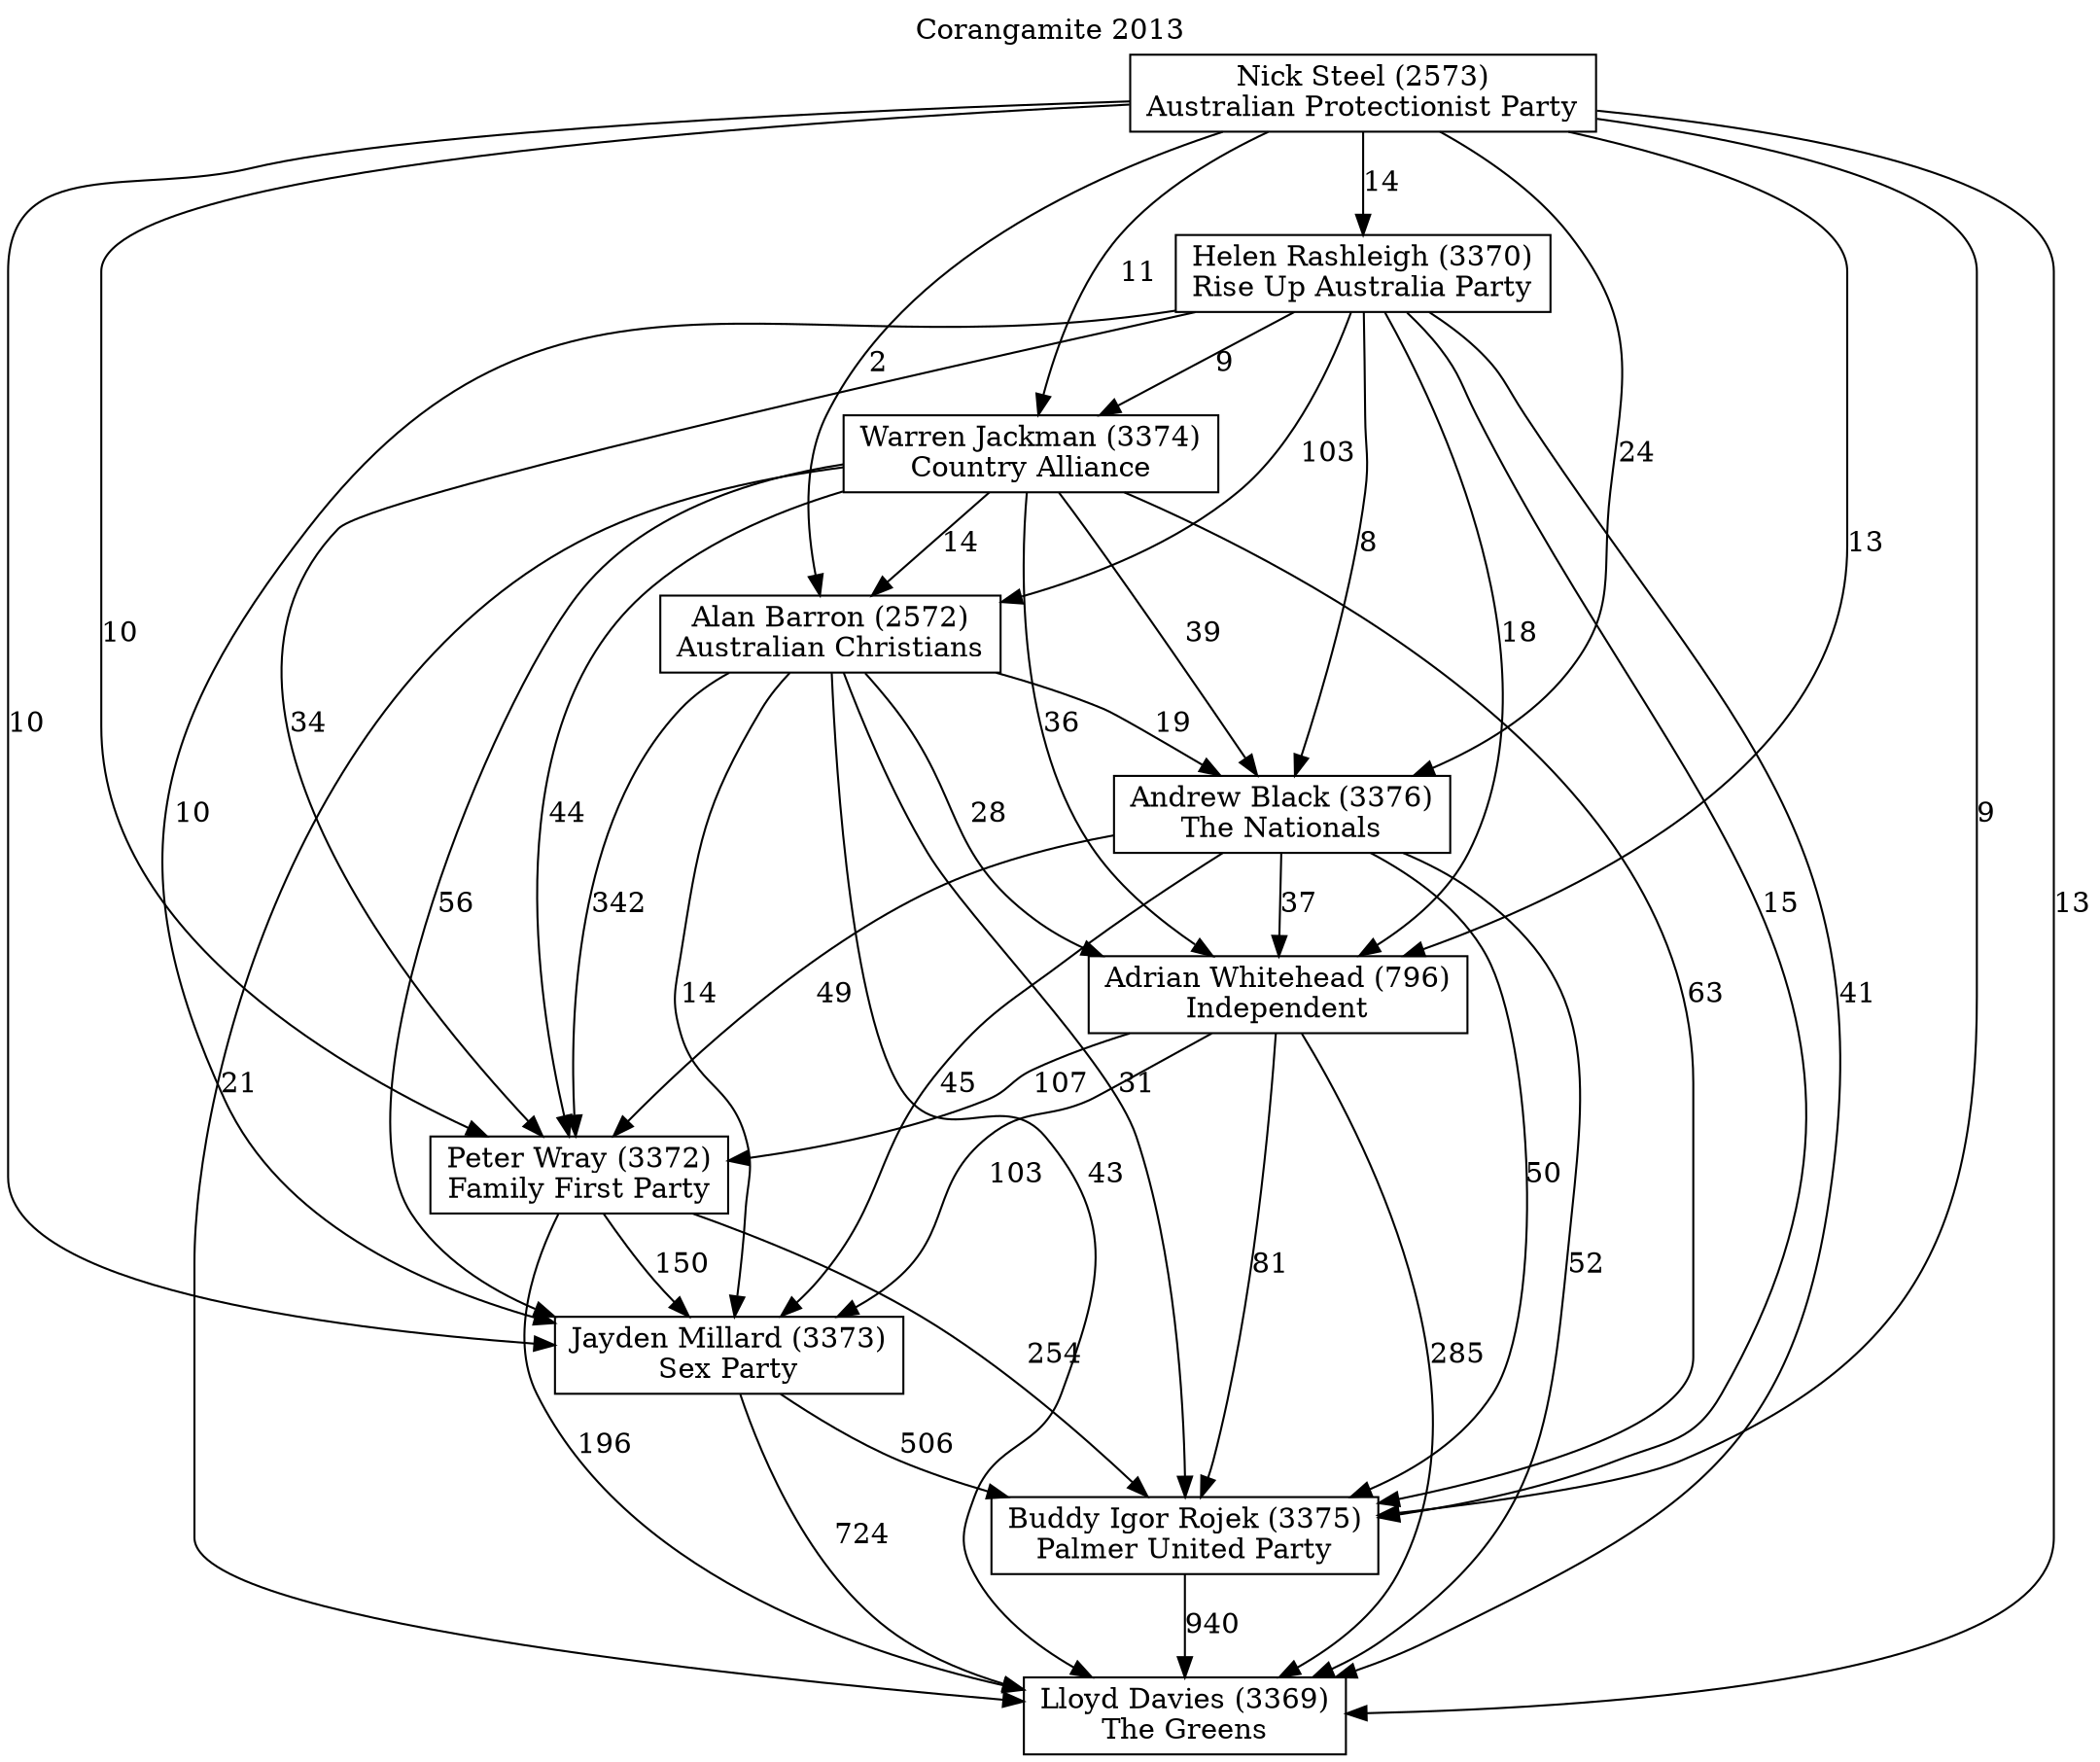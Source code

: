 // House preference flow
digraph "Lloyd Davies (3369)_Corangamite_2013" {
	graph [label="Corangamite 2013" labelloc=t]
	node [shape=box]
	"Lloyd Davies (3369)" [label="Lloyd Davies (3369)
The Greens"]
	"Buddy Igor Rojek (3375)" [label="Buddy Igor Rojek (3375)
Palmer United Party"]
	"Jayden Millard (3373)" [label="Jayden Millard (3373)
Sex Party"]
	"Peter Wray (3372)" [label="Peter Wray (3372)
Family First Party"]
	"Adrian Whitehead (796)" [label="Adrian Whitehead (796)
Independent"]
	"Andrew Black (3376)" [label="Andrew Black (3376)
The Nationals"]
	"Alan Barron (2572)" [label="Alan Barron (2572)
Australian Christians"]
	"Warren Jackman (3374)" [label="Warren Jackman (3374)
Country Alliance"]
	"Helen Rashleigh (3370)" [label="Helen Rashleigh (3370)
Rise Up Australia Party"]
	"Nick Steel (2573)" [label="Nick Steel (2573)
Australian Protectionist Party"]
	"Lloyd Davies (3369)" [label="Lloyd Davies (3369)
The Greens"]
	"Jayden Millard (3373)" [label="Jayden Millard (3373)
Sex Party"]
	"Peter Wray (3372)" [label="Peter Wray (3372)
Family First Party"]
	"Adrian Whitehead (796)" [label="Adrian Whitehead (796)
Independent"]
	"Andrew Black (3376)" [label="Andrew Black (3376)
The Nationals"]
	"Alan Barron (2572)" [label="Alan Barron (2572)
Australian Christians"]
	"Warren Jackman (3374)" [label="Warren Jackman (3374)
Country Alliance"]
	"Helen Rashleigh (3370)" [label="Helen Rashleigh (3370)
Rise Up Australia Party"]
	"Nick Steel (2573)" [label="Nick Steel (2573)
Australian Protectionist Party"]
	"Lloyd Davies (3369)" [label="Lloyd Davies (3369)
The Greens"]
	"Peter Wray (3372)" [label="Peter Wray (3372)
Family First Party"]
	"Adrian Whitehead (796)" [label="Adrian Whitehead (796)
Independent"]
	"Andrew Black (3376)" [label="Andrew Black (3376)
The Nationals"]
	"Alan Barron (2572)" [label="Alan Barron (2572)
Australian Christians"]
	"Warren Jackman (3374)" [label="Warren Jackman (3374)
Country Alliance"]
	"Helen Rashleigh (3370)" [label="Helen Rashleigh (3370)
Rise Up Australia Party"]
	"Nick Steel (2573)" [label="Nick Steel (2573)
Australian Protectionist Party"]
	"Lloyd Davies (3369)" [label="Lloyd Davies (3369)
The Greens"]
	"Adrian Whitehead (796)" [label="Adrian Whitehead (796)
Independent"]
	"Andrew Black (3376)" [label="Andrew Black (3376)
The Nationals"]
	"Alan Barron (2572)" [label="Alan Barron (2572)
Australian Christians"]
	"Warren Jackman (3374)" [label="Warren Jackman (3374)
Country Alliance"]
	"Helen Rashleigh (3370)" [label="Helen Rashleigh (3370)
Rise Up Australia Party"]
	"Nick Steel (2573)" [label="Nick Steel (2573)
Australian Protectionist Party"]
	"Lloyd Davies (3369)" [label="Lloyd Davies (3369)
The Greens"]
	"Andrew Black (3376)" [label="Andrew Black (3376)
The Nationals"]
	"Alan Barron (2572)" [label="Alan Barron (2572)
Australian Christians"]
	"Warren Jackman (3374)" [label="Warren Jackman (3374)
Country Alliance"]
	"Helen Rashleigh (3370)" [label="Helen Rashleigh (3370)
Rise Up Australia Party"]
	"Nick Steel (2573)" [label="Nick Steel (2573)
Australian Protectionist Party"]
	"Lloyd Davies (3369)" [label="Lloyd Davies (3369)
The Greens"]
	"Alan Barron (2572)" [label="Alan Barron (2572)
Australian Christians"]
	"Warren Jackman (3374)" [label="Warren Jackman (3374)
Country Alliance"]
	"Helen Rashleigh (3370)" [label="Helen Rashleigh (3370)
Rise Up Australia Party"]
	"Nick Steel (2573)" [label="Nick Steel (2573)
Australian Protectionist Party"]
	"Lloyd Davies (3369)" [label="Lloyd Davies (3369)
The Greens"]
	"Warren Jackman (3374)" [label="Warren Jackman (3374)
Country Alliance"]
	"Helen Rashleigh (3370)" [label="Helen Rashleigh (3370)
Rise Up Australia Party"]
	"Nick Steel (2573)" [label="Nick Steel (2573)
Australian Protectionist Party"]
	"Lloyd Davies (3369)" [label="Lloyd Davies (3369)
The Greens"]
	"Helen Rashleigh (3370)" [label="Helen Rashleigh (3370)
Rise Up Australia Party"]
	"Nick Steel (2573)" [label="Nick Steel (2573)
Australian Protectionist Party"]
	"Lloyd Davies (3369)" [label="Lloyd Davies (3369)
The Greens"]
	"Nick Steel (2573)" [label="Nick Steel (2573)
Australian Protectionist Party"]
	"Nick Steel (2573)" [label="Nick Steel (2573)
Australian Protectionist Party"]
	"Helen Rashleigh (3370)" [label="Helen Rashleigh (3370)
Rise Up Australia Party"]
	"Nick Steel (2573)" [label="Nick Steel (2573)
Australian Protectionist Party"]
	"Nick Steel (2573)" [label="Nick Steel (2573)
Australian Protectionist Party"]
	"Warren Jackman (3374)" [label="Warren Jackman (3374)
Country Alliance"]
	"Helen Rashleigh (3370)" [label="Helen Rashleigh (3370)
Rise Up Australia Party"]
	"Nick Steel (2573)" [label="Nick Steel (2573)
Australian Protectionist Party"]
	"Warren Jackman (3374)" [label="Warren Jackman (3374)
Country Alliance"]
	"Nick Steel (2573)" [label="Nick Steel (2573)
Australian Protectionist Party"]
	"Nick Steel (2573)" [label="Nick Steel (2573)
Australian Protectionist Party"]
	"Helen Rashleigh (3370)" [label="Helen Rashleigh (3370)
Rise Up Australia Party"]
	"Nick Steel (2573)" [label="Nick Steel (2573)
Australian Protectionist Party"]
	"Nick Steel (2573)" [label="Nick Steel (2573)
Australian Protectionist Party"]
	"Alan Barron (2572)" [label="Alan Barron (2572)
Australian Christians"]
	"Warren Jackman (3374)" [label="Warren Jackman (3374)
Country Alliance"]
	"Helen Rashleigh (3370)" [label="Helen Rashleigh (3370)
Rise Up Australia Party"]
	"Nick Steel (2573)" [label="Nick Steel (2573)
Australian Protectionist Party"]
	"Alan Barron (2572)" [label="Alan Barron (2572)
Australian Christians"]
	"Helen Rashleigh (3370)" [label="Helen Rashleigh (3370)
Rise Up Australia Party"]
	"Nick Steel (2573)" [label="Nick Steel (2573)
Australian Protectionist Party"]
	"Alan Barron (2572)" [label="Alan Barron (2572)
Australian Christians"]
	"Nick Steel (2573)" [label="Nick Steel (2573)
Australian Protectionist Party"]
	"Nick Steel (2573)" [label="Nick Steel (2573)
Australian Protectionist Party"]
	"Helen Rashleigh (3370)" [label="Helen Rashleigh (3370)
Rise Up Australia Party"]
	"Nick Steel (2573)" [label="Nick Steel (2573)
Australian Protectionist Party"]
	"Nick Steel (2573)" [label="Nick Steel (2573)
Australian Protectionist Party"]
	"Warren Jackman (3374)" [label="Warren Jackman (3374)
Country Alliance"]
	"Helen Rashleigh (3370)" [label="Helen Rashleigh (3370)
Rise Up Australia Party"]
	"Nick Steel (2573)" [label="Nick Steel (2573)
Australian Protectionist Party"]
	"Warren Jackman (3374)" [label="Warren Jackman (3374)
Country Alliance"]
	"Nick Steel (2573)" [label="Nick Steel (2573)
Australian Protectionist Party"]
	"Nick Steel (2573)" [label="Nick Steel (2573)
Australian Protectionist Party"]
	"Helen Rashleigh (3370)" [label="Helen Rashleigh (3370)
Rise Up Australia Party"]
	"Nick Steel (2573)" [label="Nick Steel (2573)
Australian Protectionist Party"]
	"Nick Steel (2573)" [label="Nick Steel (2573)
Australian Protectionist Party"]
	"Andrew Black (3376)" [label="Andrew Black (3376)
The Nationals"]
	"Alan Barron (2572)" [label="Alan Barron (2572)
Australian Christians"]
	"Warren Jackman (3374)" [label="Warren Jackman (3374)
Country Alliance"]
	"Helen Rashleigh (3370)" [label="Helen Rashleigh (3370)
Rise Up Australia Party"]
	"Nick Steel (2573)" [label="Nick Steel (2573)
Australian Protectionist Party"]
	"Andrew Black (3376)" [label="Andrew Black (3376)
The Nationals"]
	"Warren Jackman (3374)" [label="Warren Jackman (3374)
Country Alliance"]
	"Helen Rashleigh (3370)" [label="Helen Rashleigh (3370)
Rise Up Australia Party"]
	"Nick Steel (2573)" [label="Nick Steel (2573)
Australian Protectionist Party"]
	"Andrew Black (3376)" [label="Andrew Black (3376)
The Nationals"]
	"Helen Rashleigh (3370)" [label="Helen Rashleigh (3370)
Rise Up Australia Party"]
	"Nick Steel (2573)" [label="Nick Steel (2573)
Australian Protectionist Party"]
	"Andrew Black (3376)" [label="Andrew Black (3376)
The Nationals"]
	"Nick Steel (2573)" [label="Nick Steel (2573)
Australian Protectionist Party"]
	"Nick Steel (2573)" [label="Nick Steel (2573)
Australian Protectionist Party"]
	"Helen Rashleigh (3370)" [label="Helen Rashleigh (3370)
Rise Up Australia Party"]
	"Nick Steel (2573)" [label="Nick Steel (2573)
Australian Protectionist Party"]
	"Nick Steel (2573)" [label="Nick Steel (2573)
Australian Protectionist Party"]
	"Warren Jackman (3374)" [label="Warren Jackman (3374)
Country Alliance"]
	"Helen Rashleigh (3370)" [label="Helen Rashleigh (3370)
Rise Up Australia Party"]
	"Nick Steel (2573)" [label="Nick Steel (2573)
Australian Protectionist Party"]
	"Warren Jackman (3374)" [label="Warren Jackman (3374)
Country Alliance"]
	"Nick Steel (2573)" [label="Nick Steel (2573)
Australian Protectionist Party"]
	"Nick Steel (2573)" [label="Nick Steel (2573)
Australian Protectionist Party"]
	"Helen Rashleigh (3370)" [label="Helen Rashleigh (3370)
Rise Up Australia Party"]
	"Nick Steel (2573)" [label="Nick Steel (2573)
Australian Protectionist Party"]
	"Nick Steel (2573)" [label="Nick Steel (2573)
Australian Protectionist Party"]
	"Alan Barron (2572)" [label="Alan Barron (2572)
Australian Christians"]
	"Warren Jackman (3374)" [label="Warren Jackman (3374)
Country Alliance"]
	"Helen Rashleigh (3370)" [label="Helen Rashleigh (3370)
Rise Up Australia Party"]
	"Nick Steel (2573)" [label="Nick Steel (2573)
Australian Protectionist Party"]
	"Alan Barron (2572)" [label="Alan Barron (2572)
Australian Christians"]
	"Helen Rashleigh (3370)" [label="Helen Rashleigh (3370)
Rise Up Australia Party"]
	"Nick Steel (2573)" [label="Nick Steel (2573)
Australian Protectionist Party"]
	"Alan Barron (2572)" [label="Alan Barron (2572)
Australian Christians"]
	"Nick Steel (2573)" [label="Nick Steel (2573)
Australian Protectionist Party"]
	"Nick Steel (2573)" [label="Nick Steel (2573)
Australian Protectionist Party"]
	"Helen Rashleigh (3370)" [label="Helen Rashleigh (3370)
Rise Up Australia Party"]
	"Nick Steel (2573)" [label="Nick Steel (2573)
Australian Protectionist Party"]
	"Nick Steel (2573)" [label="Nick Steel (2573)
Australian Protectionist Party"]
	"Warren Jackman (3374)" [label="Warren Jackman (3374)
Country Alliance"]
	"Helen Rashleigh (3370)" [label="Helen Rashleigh (3370)
Rise Up Australia Party"]
	"Nick Steel (2573)" [label="Nick Steel (2573)
Australian Protectionist Party"]
	"Warren Jackman (3374)" [label="Warren Jackman (3374)
Country Alliance"]
	"Nick Steel (2573)" [label="Nick Steel (2573)
Australian Protectionist Party"]
	"Nick Steel (2573)" [label="Nick Steel (2573)
Australian Protectionist Party"]
	"Helen Rashleigh (3370)" [label="Helen Rashleigh (3370)
Rise Up Australia Party"]
	"Nick Steel (2573)" [label="Nick Steel (2573)
Australian Protectionist Party"]
	"Nick Steel (2573)" [label="Nick Steel (2573)
Australian Protectionist Party"]
	"Adrian Whitehead (796)" [label="Adrian Whitehead (796)
Independent"]
	"Andrew Black (3376)" [label="Andrew Black (3376)
The Nationals"]
	"Alan Barron (2572)" [label="Alan Barron (2572)
Australian Christians"]
	"Warren Jackman (3374)" [label="Warren Jackman (3374)
Country Alliance"]
	"Helen Rashleigh (3370)" [label="Helen Rashleigh (3370)
Rise Up Australia Party"]
	"Nick Steel (2573)" [label="Nick Steel (2573)
Australian Protectionist Party"]
	"Adrian Whitehead (796)" [label="Adrian Whitehead (796)
Independent"]
	"Alan Barron (2572)" [label="Alan Barron (2572)
Australian Christians"]
	"Warren Jackman (3374)" [label="Warren Jackman (3374)
Country Alliance"]
	"Helen Rashleigh (3370)" [label="Helen Rashleigh (3370)
Rise Up Australia Party"]
	"Nick Steel (2573)" [label="Nick Steel (2573)
Australian Protectionist Party"]
	"Adrian Whitehead (796)" [label="Adrian Whitehead (796)
Independent"]
	"Warren Jackman (3374)" [label="Warren Jackman (3374)
Country Alliance"]
	"Helen Rashleigh (3370)" [label="Helen Rashleigh (3370)
Rise Up Australia Party"]
	"Nick Steel (2573)" [label="Nick Steel (2573)
Australian Protectionist Party"]
	"Adrian Whitehead (796)" [label="Adrian Whitehead (796)
Independent"]
	"Helen Rashleigh (3370)" [label="Helen Rashleigh (3370)
Rise Up Australia Party"]
	"Nick Steel (2573)" [label="Nick Steel (2573)
Australian Protectionist Party"]
	"Adrian Whitehead (796)" [label="Adrian Whitehead (796)
Independent"]
	"Nick Steel (2573)" [label="Nick Steel (2573)
Australian Protectionist Party"]
	"Nick Steel (2573)" [label="Nick Steel (2573)
Australian Protectionist Party"]
	"Helen Rashleigh (3370)" [label="Helen Rashleigh (3370)
Rise Up Australia Party"]
	"Nick Steel (2573)" [label="Nick Steel (2573)
Australian Protectionist Party"]
	"Nick Steel (2573)" [label="Nick Steel (2573)
Australian Protectionist Party"]
	"Warren Jackman (3374)" [label="Warren Jackman (3374)
Country Alliance"]
	"Helen Rashleigh (3370)" [label="Helen Rashleigh (3370)
Rise Up Australia Party"]
	"Nick Steel (2573)" [label="Nick Steel (2573)
Australian Protectionist Party"]
	"Warren Jackman (3374)" [label="Warren Jackman (3374)
Country Alliance"]
	"Nick Steel (2573)" [label="Nick Steel (2573)
Australian Protectionist Party"]
	"Nick Steel (2573)" [label="Nick Steel (2573)
Australian Protectionist Party"]
	"Helen Rashleigh (3370)" [label="Helen Rashleigh (3370)
Rise Up Australia Party"]
	"Nick Steel (2573)" [label="Nick Steel (2573)
Australian Protectionist Party"]
	"Nick Steel (2573)" [label="Nick Steel (2573)
Australian Protectionist Party"]
	"Alan Barron (2572)" [label="Alan Barron (2572)
Australian Christians"]
	"Warren Jackman (3374)" [label="Warren Jackman (3374)
Country Alliance"]
	"Helen Rashleigh (3370)" [label="Helen Rashleigh (3370)
Rise Up Australia Party"]
	"Nick Steel (2573)" [label="Nick Steel (2573)
Australian Protectionist Party"]
	"Alan Barron (2572)" [label="Alan Barron (2572)
Australian Christians"]
	"Helen Rashleigh (3370)" [label="Helen Rashleigh (3370)
Rise Up Australia Party"]
	"Nick Steel (2573)" [label="Nick Steel (2573)
Australian Protectionist Party"]
	"Alan Barron (2572)" [label="Alan Barron (2572)
Australian Christians"]
	"Nick Steel (2573)" [label="Nick Steel (2573)
Australian Protectionist Party"]
	"Nick Steel (2573)" [label="Nick Steel (2573)
Australian Protectionist Party"]
	"Helen Rashleigh (3370)" [label="Helen Rashleigh (3370)
Rise Up Australia Party"]
	"Nick Steel (2573)" [label="Nick Steel (2573)
Australian Protectionist Party"]
	"Nick Steel (2573)" [label="Nick Steel (2573)
Australian Protectionist Party"]
	"Warren Jackman (3374)" [label="Warren Jackman (3374)
Country Alliance"]
	"Helen Rashleigh (3370)" [label="Helen Rashleigh (3370)
Rise Up Australia Party"]
	"Nick Steel (2573)" [label="Nick Steel (2573)
Australian Protectionist Party"]
	"Warren Jackman (3374)" [label="Warren Jackman (3374)
Country Alliance"]
	"Nick Steel (2573)" [label="Nick Steel (2573)
Australian Protectionist Party"]
	"Nick Steel (2573)" [label="Nick Steel (2573)
Australian Protectionist Party"]
	"Helen Rashleigh (3370)" [label="Helen Rashleigh (3370)
Rise Up Australia Party"]
	"Nick Steel (2573)" [label="Nick Steel (2573)
Australian Protectionist Party"]
	"Nick Steel (2573)" [label="Nick Steel (2573)
Australian Protectionist Party"]
	"Andrew Black (3376)" [label="Andrew Black (3376)
The Nationals"]
	"Alan Barron (2572)" [label="Alan Barron (2572)
Australian Christians"]
	"Warren Jackman (3374)" [label="Warren Jackman (3374)
Country Alliance"]
	"Helen Rashleigh (3370)" [label="Helen Rashleigh (3370)
Rise Up Australia Party"]
	"Nick Steel (2573)" [label="Nick Steel (2573)
Australian Protectionist Party"]
	"Andrew Black (3376)" [label="Andrew Black (3376)
The Nationals"]
	"Warren Jackman (3374)" [label="Warren Jackman (3374)
Country Alliance"]
	"Helen Rashleigh (3370)" [label="Helen Rashleigh (3370)
Rise Up Australia Party"]
	"Nick Steel (2573)" [label="Nick Steel (2573)
Australian Protectionist Party"]
	"Andrew Black (3376)" [label="Andrew Black (3376)
The Nationals"]
	"Helen Rashleigh (3370)" [label="Helen Rashleigh (3370)
Rise Up Australia Party"]
	"Nick Steel (2573)" [label="Nick Steel (2573)
Australian Protectionist Party"]
	"Andrew Black (3376)" [label="Andrew Black (3376)
The Nationals"]
	"Nick Steel (2573)" [label="Nick Steel (2573)
Australian Protectionist Party"]
	"Nick Steel (2573)" [label="Nick Steel (2573)
Australian Protectionist Party"]
	"Helen Rashleigh (3370)" [label="Helen Rashleigh (3370)
Rise Up Australia Party"]
	"Nick Steel (2573)" [label="Nick Steel (2573)
Australian Protectionist Party"]
	"Nick Steel (2573)" [label="Nick Steel (2573)
Australian Protectionist Party"]
	"Warren Jackman (3374)" [label="Warren Jackman (3374)
Country Alliance"]
	"Helen Rashleigh (3370)" [label="Helen Rashleigh (3370)
Rise Up Australia Party"]
	"Nick Steel (2573)" [label="Nick Steel (2573)
Australian Protectionist Party"]
	"Warren Jackman (3374)" [label="Warren Jackman (3374)
Country Alliance"]
	"Nick Steel (2573)" [label="Nick Steel (2573)
Australian Protectionist Party"]
	"Nick Steel (2573)" [label="Nick Steel (2573)
Australian Protectionist Party"]
	"Helen Rashleigh (3370)" [label="Helen Rashleigh (3370)
Rise Up Australia Party"]
	"Nick Steel (2573)" [label="Nick Steel (2573)
Australian Protectionist Party"]
	"Nick Steel (2573)" [label="Nick Steel (2573)
Australian Protectionist Party"]
	"Alan Barron (2572)" [label="Alan Barron (2572)
Australian Christians"]
	"Warren Jackman (3374)" [label="Warren Jackman (3374)
Country Alliance"]
	"Helen Rashleigh (3370)" [label="Helen Rashleigh (3370)
Rise Up Australia Party"]
	"Nick Steel (2573)" [label="Nick Steel (2573)
Australian Protectionist Party"]
	"Alan Barron (2572)" [label="Alan Barron (2572)
Australian Christians"]
	"Helen Rashleigh (3370)" [label="Helen Rashleigh (3370)
Rise Up Australia Party"]
	"Nick Steel (2573)" [label="Nick Steel (2573)
Australian Protectionist Party"]
	"Alan Barron (2572)" [label="Alan Barron (2572)
Australian Christians"]
	"Nick Steel (2573)" [label="Nick Steel (2573)
Australian Protectionist Party"]
	"Nick Steel (2573)" [label="Nick Steel (2573)
Australian Protectionist Party"]
	"Helen Rashleigh (3370)" [label="Helen Rashleigh (3370)
Rise Up Australia Party"]
	"Nick Steel (2573)" [label="Nick Steel (2573)
Australian Protectionist Party"]
	"Nick Steel (2573)" [label="Nick Steel (2573)
Australian Protectionist Party"]
	"Warren Jackman (3374)" [label="Warren Jackman (3374)
Country Alliance"]
	"Helen Rashleigh (3370)" [label="Helen Rashleigh (3370)
Rise Up Australia Party"]
	"Nick Steel (2573)" [label="Nick Steel (2573)
Australian Protectionist Party"]
	"Warren Jackman (3374)" [label="Warren Jackman (3374)
Country Alliance"]
	"Nick Steel (2573)" [label="Nick Steel (2573)
Australian Protectionist Party"]
	"Nick Steel (2573)" [label="Nick Steel (2573)
Australian Protectionist Party"]
	"Helen Rashleigh (3370)" [label="Helen Rashleigh (3370)
Rise Up Australia Party"]
	"Nick Steel (2573)" [label="Nick Steel (2573)
Australian Protectionist Party"]
	"Nick Steel (2573)" [label="Nick Steel (2573)
Australian Protectionist Party"]
	"Peter Wray (3372)" [label="Peter Wray (3372)
Family First Party"]
	"Adrian Whitehead (796)" [label="Adrian Whitehead (796)
Independent"]
	"Andrew Black (3376)" [label="Andrew Black (3376)
The Nationals"]
	"Alan Barron (2572)" [label="Alan Barron (2572)
Australian Christians"]
	"Warren Jackman (3374)" [label="Warren Jackman (3374)
Country Alliance"]
	"Helen Rashleigh (3370)" [label="Helen Rashleigh (3370)
Rise Up Australia Party"]
	"Nick Steel (2573)" [label="Nick Steel (2573)
Australian Protectionist Party"]
	"Peter Wray (3372)" [label="Peter Wray (3372)
Family First Party"]
	"Andrew Black (3376)" [label="Andrew Black (3376)
The Nationals"]
	"Alan Barron (2572)" [label="Alan Barron (2572)
Australian Christians"]
	"Warren Jackman (3374)" [label="Warren Jackman (3374)
Country Alliance"]
	"Helen Rashleigh (3370)" [label="Helen Rashleigh (3370)
Rise Up Australia Party"]
	"Nick Steel (2573)" [label="Nick Steel (2573)
Australian Protectionist Party"]
	"Peter Wray (3372)" [label="Peter Wray (3372)
Family First Party"]
	"Alan Barron (2572)" [label="Alan Barron (2572)
Australian Christians"]
	"Warren Jackman (3374)" [label="Warren Jackman (3374)
Country Alliance"]
	"Helen Rashleigh (3370)" [label="Helen Rashleigh (3370)
Rise Up Australia Party"]
	"Nick Steel (2573)" [label="Nick Steel (2573)
Australian Protectionist Party"]
	"Peter Wray (3372)" [label="Peter Wray (3372)
Family First Party"]
	"Warren Jackman (3374)" [label="Warren Jackman (3374)
Country Alliance"]
	"Helen Rashleigh (3370)" [label="Helen Rashleigh (3370)
Rise Up Australia Party"]
	"Nick Steel (2573)" [label="Nick Steel (2573)
Australian Protectionist Party"]
	"Peter Wray (3372)" [label="Peter Wray (3372)
Family First Party"]
	"Helen Rashleigh (3370)" [label="Helen Rashleigh (3370)
Rise Up Australia Party"]
	"Nick Steel (2573)" [label="Nick Steel (2573)
Australian Protectionist Party"]
	"Peter Wray (3372)" [label="Peter Wray (3372)
Family First Party"]
	"Nick Steel (2573)" [label="Nick Steel (2573)
Australian Protectionist Party"]
	"Nick Steel (2573)" [label="Nick Steel (2573)
Australian Protectionist Party"]
	"Helen Rashleigh (3370)" [label="Helen Rashleigh (3370)
Rise Up Australia Party"]
	"Nick Steel (2573)" [label="Nick Steel (2573)
Australian Protectionist Party"]
	"Nick Steel (2573)" [label="Nick Steel (2573)
Australian Protectionist Party"]
	"Warren Jackman (3374)" [label="Warren Jackman (3374)
Country Alliance"]
	"Helen Rashleigh (3370)" [label="Helen Rashleigh (3370)
Rise Up Australia Party"]
	"Nick Steel (2573)" [label="Nick Steel (2573)
Australian Protectionist Party"]
	"Warren Jackman (3374)" [label="Warren Jackman (3374)
Country Alliance"]
	"Nick Steel (2573)" [label="Nick Steel (2573)
Australian Protectionist Party"]
	"Nick Steel (2573)" [label="Nick Steel (2573)
Australian Protectionist Party"]
	"Helen Rashleigh (3370)" [label="Helen Rashleigh (3370)
Rise Up Australia Party"]
	"Nick Steel (2573)" [label="Nick Steel (2573)
Australian Protectionist Party"]
	"Nick Steel (2573)" [label="Nick Steel (2573)
Australian Protectionist Party"]
	"Alan Barron (2572)" [label="Alan Barron (2572)
Australian Christians"]
	"Warren Jackman (3374)" [label="Warren Jackman (3374)
Country Alliance"]
	"Helen Rashleigh (3370)" [label="Helen Rashleigh (3370)
Rise Up Australia Party"]
	"Nick Steel (2573)" [label="Nick Steel (2573)
Australian Protectionist Party"]
	"Alan Barron (2572)" [label="Alan Barron (2572)
Australian Christians"]
	"Helen Rashleigh (3370)" [label="Helen Rashleigh (3370)
Rise Up Australia Party"]
	"Nick Steel (2573)" [label="Nick Steel (2573)
Australian Protectionist Party"]
	"Alan Barron (2572)" [label="Alan Barron (2572)
Australian Christians"]
	"Nick Steel (2573)" [label="Nick Steel (2573)
Australian Protectionist Party"]
	"Nick Steel (2573)" [label="Nick Steel (2573)
Australian Protectionist Party"]
	"Helen Rashleigh (3370)" [label="Helen Rashleigh (3370)
Rise Up Australia Party"]
	"Nick Steel (2573)" [label="Nick Steel (2573)
Australian Protectionist Party"]
	"Nick Steel (2573)" [label="Nick Steel (2573)
Australian Protectionist Party"]
	"Warren Jackman (3374)" [label="Warren Jackman (3374)
Country Alliance"]
	"Helen Rashleigh (3370)" [label="Helen Rashleigh (3370)
Rise Up Australia Party"]
	"Nick Steel (2573)" [label="Nick Steel (2573)
Australian Protectionist Party"]
	"Warren Jackman (3374)" [label="Warren Jackman (3374)
Country Alliance"]
	"Nick Steel (2573)" [label="Nick Steel (2573)
Australian Protectionist Party"]
	"Nick Steel (2573)" [label="Nick Steel (2573)
Australian Protectionist Party"]
	"Helen Rashleigh (3370)" [label="Helen Rashleigh (3370)
Rise Up Australia Party"]
	"Nick Steel (2573)" [label="Nick Steel (2573)
Australian Protectionist Party"]
	"Nick Steel (2573)" [label="Nick Steel (2573)
Australian Protectionist Party"]
	"Andrew Black (3376)" [label="Andrew Black (3376)
The Nationals"]
	"Alan Barron (2572)" [label="Alan Barron (2572)
Australian Christians"]
	"Warren Jackman (3374)" [label="Warren Jackman (3374)
Country Alliance"]
	"Helen Rashleigh (3370)" [label="Helen Rashleigh (3370)
Rise Up Australia Party"]
	"Nick Steel (2573)" [label="Nick Steel (2573)
Australian Protectionist Party"]
	"Andrew Black (3376)" [label="Andrew Black (3376)
The Nationals"]
	"Warren Jackman (3374)" [label="Warren Jackman (3374)
Country Alliance"]
	"Helen Rashleigh (3370)" [label="Helen Rashleigh (3370)
Rise Up Australia Party"]
	"Nick Steel (2573)" [label="Nick Steel (2573)
Australian Protectionist Party"]
	"Andrew Black (3376)" [label="Andrew Black (3376)
The Nationals"]
	"Helen Rashleigh (3370)" [label="Helen Rashleigh (3370)
Rise Up Australia Party"]
	"Nick Steel (2573)" [label="Nick Steel (2573)
Australian Protectionist Party"]
	"Andrew Black (3376)" [label="Andrew Black (3376)
The Nationals"]
	"Nick Steel (2573)" [label="Nick Steel (2573)
Australian Protectionist Party"]
	"Nick Steel (2573)" [label="Nick Steel (2573)
Australian Protectionist Party"]
	"Helen Rashleigh (3370)" [label="Helen Rashleigh (3370)
Rise Up Australia Party"]
	"Nick Steel (2573)" [label="Nick Steel (2573)
Australian Protectionist Party"]
	"Nick Steel (2573)" [label="Nick Steel (2573)
Australian Protectionist Party"]
	"Warren Jackman (3374)" [label="Warren Jackman (3374)
Country Alliance"]
	"Helen Rashleigh (3370)" [label="Helen Rashleigh (3370)
Rise Up Australia Party"]
	"Nick Steel (2573)" [label="Nick Steel (2573)
Australian Protectionist Party"]
	"Warren Jackman (3374)" [label="Warren Jackman (3374)
Country Alliance"]
	"Nick Steel (2573)" [label="Nick Steel (2573)
Australian Protectionist Party"]
	"Nick Steel (2573)" [label="Nick Steel (2573)
Australian Protectionist Party"]
	"Helen Rashleigh (3370)" [label="Helen Rashleigh (3370)
Rise Up Australia Party"]
	"Nick Steel (2573)" [label="Nick Steel (2573)
Australian Protectionist Party"]
	"Nick Steel (2573)" [label="Nick Steel (2573)
Australian Protectionist Party"]
	"Alan Barron (2572)" [label="Alan Barron (2572)
Australian Christians"]
	"Warren Jackman (3374)" [label="Warren Jackman (3374)
Country Alliance"]
	"Helen Rashleigh (3370)" [label="Helen Rashleigh (3370)
Rise Up Australia Party"]
	"Nick Steel (2573)" [label="Nick Steel (2573)
Australian Protectionist Party"]
	"Alan Barron (2572)" [label="Alan Barron (2572)
Australian Christians"]
	"Helen Rashleigh (3370)" [label="Helen Rashleigh (3370)
Rise Up Australia Party"]
	"Nick Steel (2573)" [label="Nick Steel (2573)
Australian Protectionist Party"]
	"Alan Barron (2572)" [label="Alan Barron (2572)
Australian Christians"]
	"Nick Steel (2573)" [label="Nick Steel (2573)
Australian Protectionist Party"]
	"Nick Steel (2573)" [label="Nick Steel (2573)
Australian Protectionist Party"]
	"Helen Rashleigh (3370)" [label="Helen Rashleigh (3370)
Rise Up Australia Party"]
	"Nick Steel (2573)" [label="Nick Steel (2573)
Australian Protectionist Party"]
	"Nick Steel (2573)" [label="Nick Steel (2573)
Australian Protectionist Party"]
	"Warren Jackman (3374)" [label="Warren Jackman (3374)
Country Alliance"]
	"Helen Rashleigh (3370)" [label="Helen Rashleigh (3370)
Rise Up Australia Party"]
	"Nick Steel (2573)" [label="Nick Steel (2573)
Australian Protectionist Party"]
	"Warren Jackman (3374)" [label="Warren Jackman (3374)
Country Alliance"]
	"Nick Steel (2573)" [label="Nick Steel (2573)
Australian Protectionist Party"]
	"Nick Steel (2573)" [label="Nick Steel (2573)
Australian Protectionist Party"]
	"Helen Rashleigh (3370)" [label="Helen Rashleigh (3370)
Rise Up Australia Party"]
	"Nick Steel (2573)" [label="Nick Steel (2573)
Australian Protectionist Party"]
	"Nick Steel (2573)" [label="Nick Steel (2573)
Australian Protectionist Party"]
	"Adrian Whitehead (796)" [label="Adrian Whitehead (796)
Independent"]
	"Andrew Black (3376)" [label="Andrew Black (3376)
The Nationals"]
	"Alan Barron (2572)" [label="Alan Barron (2572)
Australian Christians"]
	"Warren Jackman (3374)" [label="Warren Jackman (3374)
Country Alliance"]
	"Helen Rashleigh (3370)" [label="Helen Rashleigh (3370)
Rise Up Australia Party"]
	"Nick Steel (2573)" [label="Nick Steel (2573)
Australian Protectionist Party"]
	"Adrian Whitehead (796)" [label="Adrian Whitehead (796)
Independent"]
	"Alan Barron (2572)" [label="Alan Barron (2572)
Australian Christians"]
	"Warren Jackman (3374)" [label="Warren Jackman (3374)
Country Alliance"]
	"Helen Rashleigh (3370)" [label="Helen Rashleigh (3370)
Rise Up Australia Party"]
	"Nick Steel (2573)" [label="Nick Steel (2573)
Australian Protectionist Party"]
	"Adrian Whitehead (796)" [label="Adrian Whitehead (796)
Independent"]
	"Warren Jackman (3374)" [label="Warren Jackman (3374)
Country Alliance"]
	"Helen Rashleigh (3370)" [label="Helen Rashleigh (3370)
Rise Up Australia Party"]
	"Nick Steel (2573)" [label="Nick Steel (2573)
Australian Protectionist Party"]
	"Adrian Whitehead (796)" [label="Adrian Whitehead (796)
Independent"]
	"Helen Rashleigh (3370)" [label="Helen Rashleigh (3370)
Rise Up Australia Party"]
	"Nick Steel (2573)" [label="Nick Steel (2573)
Australian Protectionist Party"]
	"Adrian Whitehead (796)" [label="Adrian Whitehead (796)
Independent"]
	"Nick Steel (2573)" [label="Nick Steel (2573)
Australian Protectionist Party"]
	"Nick Steel (2573)" [label="Nick Steel (2573)
Australian Protectionist Party"]
	"Helen Rashleigh (3370)" [label="Helen Rashleigh (3370)
Rise Up Australia Party"]
	"Nick Steel (2573)" [label="Nick Steel (2573)
Australian Protectionist Party"]
	"Nick Steel (2573)" [label="Nick Steel (2573)
Australian Protectionist Party"]
	"Warren Jackman (3374)" [label="Warren Jackman (3374)
Country Alliance"]
	"Helen Rashleigh (3370)" [label="Helen Rashleigh (3370)
Rise Up Australia Party"]
	"Nick Steel (2573)" [label="Nick Steel (2573)
Australian Protectionist Party"]
	"Warren Jackman (3374)" [label="Warren Jackman (3374)
Country Alliance"]
	"Nick Steel (2573)" [label="Nick Steel (2573)
Australian Protectionist Party"]
	"Nick Steel (2573)" [label="Nick Steel (2573)
Australian Protectionist Party"]
	"Helen Rashleigh (3370)" [label="Helen Rashleigh (3370)
Rise Up Australia Party"]
	"Nick Steel (2573)" [label="Nick Steel (2573)
Australian Protectionist Party"]
	"Nick Steel (2573)" [label="Nick Steel (2573)
Australian Protectionist Party"]
	"Alan Barron (2572)" [label="Alan Barron (2572)
Australian Christians"]
	"Warren Jackman (3374)" [label="Warren Jackman (3374)
Country Alliance"]
	"Helen Rashleigh (3370)" [label="Helen Rashleigh (3370)
Rise Up Australia Party"]
	"Nick Steel (2573)" [label="Nick Steel (2573)
Australian Protectionist Party"]
	"Alan Barron (2572)" [label="Alan Barron (2572)
Australian Christians"]
	"Helen Rashleigh (3370)" [label="Helen Rashleigh (3370)
Rise Up Australia Party"]
	"Nick Steel (2573)" [label="Nick Steel (2573)
Australian Protectionist Party"]
	"Alan Barron (2572)" [label="Alan Barron (2572)
Australian Christians"]
	"Nick Steel (2573)" [label="Nick Steel (2573)
Australian Protectionist Party"]
	"Nick Steel (2573)" [label="Nick Steel (2573)
Australian Protectionist Party"]
	"Helen Rashleigh (3370)" [label="Helen Rashleigh (3370)
Rise Up Australia Party"]
	"Nick Steel (2573)" [label="Nick Steel (2573)
Australian Protectionist Party"]
	"Nick Steel (2573)" [label="Nick Steel (2573)
Australian Protectionist Party"]
	"Warren Jackman (3374)" [label="Warren Jackman (3374)
Country Alliance"]
	"Helen Rashleigh (3370)" [label="Helen Rashleigh (3370)
Rise Up Australia Party"]
	"Nick Steel (2573)" [label="Nick Steel (2573)
Australian Protectionist Party"]
	"Warren Jackman (3374)" [label="Warren Jackman (3374)
Country Alliance"]
	"Nick Steel (2573)" [label="Nick Steel (2573)
Australian Protectionist Party"]
	"Nick Steel (2573)" [label="Nick Steel (2573)
Australian Protectionist Party"]
	"Helen Rashleigh (3370)" [label="Helen Rashleigh (3370)
Rise Up Australia Party"]
	"Nick Steel (2573)" [label="Nick Steel (2573)
Australian Protectionist Party"]
	"Nick Steel (2573)" [label="Nick Steel (2573)
Australian Protectionist Party"]
	"Andrew Black (3376)" [label="Andrew Black (3376)
The Nationals"]
	"Alan Barron (2572)" [label="Alan Barron (2572)
Australian Christians"]
	"Warren Jackman (3374)" [label="Warren Jackman (3374)
Country Alliance"]
	"Helen Rashleigh (3370)" [label="Helen Rashleigh (3370)
Rise Up Australia Party"]
	"Nick Steel (2573)" [label="Nick Steel (2573)
Australian Protectionist Party"]
	"Andrew Black (3376)" [label="Andrew Black (3376)
The Nationals"]
	"Warren Jackman (3374)" [label="Warren Jackman (3374)
Country Alliance"]
	"Helen Rashleigh (3370)" [label="Helen Rashleigh (3370)
Rise Up Australia Party"]
	"Nick Steel (2573)" [label="Nick Steel (2573)
Australian Protectionist Party"]
	"Andrew Black (3376)" [label="Andrew Black (3376)
The Nationals"]
	"Helen Rashleigh (3370)" [label="Helen Rashleigh (3370)
Rise Up Australia Party"]
	"Nick Steel (2573)" [label="Nick Steel (2573)
Australian Protectionist Party"]
	"Andrew Black (3376)" [label="Andrew Black (3376)
The Nationals"]
	"Nick Steel (2573)" [label="Nick Steel (2573)
Australian Protectionist Party"]
	"Nick Steel (2573)" [label="Nick Steel (2573)
Australian Protectionist Party"]
	"Helen Rashleigh (3370)" [label="Helen Rashleigh (3370)
Rise Up Australia Party"]
	"Nick Steel (2573)" [label="Nick Steel (2573)
Australian Protectionist Party"]
	"Nick Steel (2573)" [label="Nick Steel (2573)
Australian Protectionist Party"]
	"Warren Jackman (3374)" [label="Warren Jackman (3374)
Country Alliance"]
	"Helen Rashleigh (3370)" [label="Helen Rashleigh (3370)
Rise Up Australia Party"]
	"Nick Steel (2573)" [label="Nick Steel (2573)
Australian Protectionist Party"]
	"Warren Jackman (3374)" [label="Warren Jackman (3374)
Country Alliance"]
	"Nick Steel (2573)" [label="Nick Steel (2573)
Australian Protectionist Party"]
	"Nick Steel (2573)" [label="Nick Steel (2573)
Australian Protectionist Party"]
	"Helen Rashleigh (3370)" [label="Helen Rashleigh (3370)
Rise Up Australia Party"]
	"Nick Steel (2573)" [label="Nick Steel (2573)
Australian Protectionist Party"]
	"Nick Steel (2573)" [label="Nick Steel (2573)
Australian Protectionist Party"]
	"Alan Barron (2572)" [label="Alan Barron (2572)
Australian Christians"]
	"Warren Jackman (3374)" [label="Warren Jackman (3374)
Country Alliance"]
	"Helen Rashleigh (3370)" [label="Helen Rashleigh (3370)
Rise Up Australia Party"]
	"Nick Steel (2573)" [label="Nick Steel (2573)
Australian Protectionist Party"]
	"Alan Barron (2572)" [label="Alan Barron (2572)
Australian Christians"]
	"Helen Rashleigh (3370)" [label="Helen Rashleigh (3370)
Rise Up Australia Party"]
	"Nick Steel (2573)" [label="Nick Steel (2573)
Australian Protectionist Party"]
	"Alan Barron (2572)" [label="Alan Barron (2572)
Australian Christians"]
	"Nick Steel (2573)" [label="Nick Steel (2573)
Australian Protectionist Party"]
	"Nick Steel (2573)" [label="Nick Steel (2573)
Australian Protectionist Party"]
	"Helen Rashleigh (3370)" [label="Helen Rashleigh (3370)
Rise Up Australia Party"]
	"Nick Steel (2573)" [label="Nick Steel (2573)
Australian Protectionist Party"]
	"Nick Steel (2573)" [label="Nick Steel (2573)
Australian Protectionist Party"]
	"Warren Jackman (3374)" [label="Warren Jackman (3374)
Country Alliance"]
	"Helen Rashleigh (3370)" [label="Helen Rashleigh (3370)
Rise Up Australia Party"]
	"Nick Steel (2573)" [label="Nick Steel (2573)
Australian Protectionist Party"]
	"Warren Jackman (3374)" [label="Warren Jackman (3374)
Country Alliance"]
	"Nick Steel (2573)" [label="Nick Steel (2573)
Australian Protectionist Party"]
	"Nick Steel (2573)" [label="Nick Steel (2573)
Australian Protectionist Party"]
	"Helen Rashleigh (3370)" [label="Helen Rashleigh (3370)
Rise Up Australia Party"]
	"Nick Steel (2573)" [label="Nick Steel (2573)
Australian Protectionist Party"]
	"Nick Steel (2573)" [label="Nick Steel (2573)
Australian Protectionist Party"]
	"Jayden Millard (3373)" [label="Jayden Millard (3373)
Sex Party"]
	"Peter Wray (3372)" [label="Peter Wray (3372)
Family First Party"]
	"Adrian Whitehead (796)" [label="Adrian Whitehead (796)
Independent"]
	"Andrew Black (3376)" [label="Andrew Black (3376)
The Nationals"]
	"Alan Barron (2572)" [label="Alan Barron (2572)
Australian Christians"]
	"Warren Jackman (3374)" [label="Warren Jackman (3374)
Country Alliance"]
	"Helen Rashleigh (3370)" [label="Helen Rashleigh (3370)
Rise Up Australia Party"]
	"Nick Steel (2573)" [label="Nick Steel (2573)
Australian Protectionist Party"]
	"Jayden Millard (3373)" [label="Jayden Millard (3373)
Sex Party"]
	"Adrian Whitehead (796)" [label="Adrian Whitehead (796)
Independent"]
	"Andrew Black (3376)" [label="Andrew Black (3376)
The Nationals"]
	"Alan Barron (2572)" [label="Alan Barron (2572)
Australian Christians"]
	"Warren Jackman (3374)" [label="Warren Jackman (3374)
Country Alliance"]
	"Helen Rashleigh (3370)" [label="Helen Rashleigh (3370)
Rise Up Australia Party"]
	"Nick Steel (2573)" [label="Nick Steel (2573)
Australian Protectionist Party"]
	"Jayden Millard (3373)" [label="Jayden Millard (3373)
Sex Party"]
	"Andrew Black (3376)" [label="Andrew Black (3376)
The Nationals"]
	"Alan Barron (2572)" [label="Alan Barron (2572)
Australian Christians"]
	"Warren Jackman (3374)" [label="Warren Jackman (3374)
Country Alliance"]
	"Helen Rashleigh (3370)" [label="Helen Rashleigh (3370)
Rise Up Australia Party"]
	"Nick Steel (2573)" [label="Nick Steel (2573)
Australian Protectionist Party"]
	"Jayden Millard (3373)" [label="Jayden Millard (3373)
Sex Party"]
	"Alan Barron (2572)" [label="Alan Barron (2572)
Australian Christians"]
	"Warren Jackman (3374)" [label="Warren Jackman (3374)
Country Alliance"]
	"Helen Rashleigh (3370)" [label="Helen Rashleigh (3370)
Rise Up Australia Party"]
	"Nick Steel (2573)" [label="Nick Steel (2573)
Australian Protectionist Party"]
	"Jayden Millard (3373)" [label="Jayden Millard (3373)
Sex Party"]
	"Warren Jackman (3374)" [label="Warren Jackman (3374)
Country Alliance"]
	"Helen Rashleigh (3370)" [label="Helen Rashleigh (3370)
Rise Up Australia Party"]
	"Nick Steel (2573)" [label="Nick Steel (2573)
Australian Protectionist Party"]
	"Jayden Millard (3373)" [label="Jayden Millard (3373)
Sex Party"]
	"Helen Rashleigh (3370)" [label="Helen Rashleigh (3370)
Rise Up Australia Party"]
	"Nick Steel (2573)" [label="Nick Steel (2573)
Australian Protectionist Party"]
	"Jayden Millard (3373)" [label="Jayden Millard (3373)
Sex Party"]
	"Nick Steel (2573)" [label="Nick Steel (2573)
Australian Protectionist Party"]
	"Nick Steel (2573)" [label="Nick Steel (2573)
Australian Protectionist Party"]
	"Helen Rashleigh (3370)" [label="Helen Rashleigh (3370)
Rise Up Australia Party"]
	"Nick Steel (2573)" [label="Nick Steel (2573)
Australian Protectionist Party"]
	"Nick Steel (2573)" [label="Nick Steel (2573)
Australian Protectionist Party"]
	"Warren Jackman (3374)" [label="Warren Jackman (3374)
Country Alliance"]
	"Helen Rashleigh (3370)" [label="Helen Rashleigh (3370)
Rise Up Australia Party"]
	"Nick Steel (2573)" [label="Nick Steel (2573)
Australian Protectionist Party"]
	"Warren Jackman (3374)" [label="Warren Jackman (3374)
Country Alliance"]
	"Nick Steel (2573)" [label="Nick Steel (2573)
Australian Protectionist Party"]
	"Nick Steel (2573)" [label="Nick Steel (2573)
Australian Protectionist Party"]
	"Helen Rashleigh (3370)" [label="Helen Rashleigh (3370)
Rise Up Australia Party"]
	"Nick Steel (2573)" [label="Nick Steel (2573)
Australian Protectionist Party"]
	"Nick Steel (2573)" [label="Nick Steel (2573)
Australian Protectionist Party"]
	"Alan Barron (2572)" [label="Alan Barron (2572)
Australian Christians"]
	"Warren Jackman (3374)" [label="Warren Jackman (3374)
Country Alliance"]
	"Helen Rashleigh (3370)" [label="Helen Rashleigh (3370)
Rise Up Australia Party"]
	"Nick Steel (2573)" [label="Nick Steel (2573)
Australian Protectionist Party"]
	"Alan Barron (2572)" [label="Alan Barron (2572)
Australian Christians"]
	"Helen Rashleigh (3370)" [label="Helen Rashleigh (3370)
Rise Up Australia Party"]
	"Nick Steel (2573)" [label="Nick Steel (2573)
Australian Protectionist Party"]
	"Alan Barron (2572)" [label="Alan Barron (2572)
Australian Christians"]
	"Nick Steel (2573)" [label="Nick Steel (2573)
Australian Protectionist Party"]
	"Nick Steel (2573)" [label="Nick Steel (2573)
Australian Protectionist Party"]
	"Helen Rashleigh (3370)" [label="Helen Rashleigh (3370)
Rise Up Australia Party"]
	"Nick Steel (2573)" [label="Nick Steel (2573)
Australian Protectionist Party"]
	"Nick Steel (2573)" [label="Nick Steel (2573)
Australian Protectionist Party"]
	"Warren Jackman (3374)" [label="Warren Jackman (3374)
Country Alliance"]
	"Helen Rashleigh (3370)" [label="Helen Rashleigh (3370)
Rise Up Australia Party"]
	"Nick Steel (2573)" [label="Nick Steel (2573)
Australian Protectionist Party"]
	"Warren Jackman (3374)" [label="Warren Jackman (3374)
Country Alliance"]
	"Nick Steel (2573)" [label="Nick Steel (2573)
Australian Protectionist Party"]
	"Nick Steel (2573)" [label="Nick Steel (2573)
Australian Protectionist Party"]
	"Helen Rashleigh (3370)" [label="Helen Rashleigh (3370)
Rise Up Australia Party"]
	"Nick Steel (2573)" [label="Nick Steel (2573)
Australian Protectionist Party"]
	"Nick Steel (2573)" [label="Nick Steel (2573)
Australian Protectionist Party"]
	"Andrew Black (3376)" [label="Andrew Black (3376)
The Nationals"]
	"Alan Barron (2572)" [label="Alan Barron (2572)
Australian Christians"]
	"Warren Jackman (3374)" [label="Warren Jackman (3374)
Country Alliance"]
	"Helen Rashleigh (3370)" [label="Helen Rashleigh (3370)
Rise Up Australia Party"]
	"Nick Steel (2573)" [label="Nick Steel (2573)
Australian Protectionist Party"]
	"Andrew Black (3376)" [label="Andrew Black (3376)
The Nationals"]
	"Warren Jackman (3374)" [label="Warren Jackman (3374)
Country Alliance"]
	"Helen Rashleigh (3370)" [label="Helen Rashleigh (3370)
Rise Up Australia Party"]
	"Nick Steel (2573)" [label="Nick Steel (2573)
Australian Protectionist Party"]
	"Andrew Black (3376)" [label="Andrew Black (3376)
The Nationals"]
	"Helen Rashleigh (3370)" [label="Helen Rashleigh (3370)
Rise Up Australia Party"]
	"Nick Steel (2573)" [label="Nick Steel (2573)
Australian Protectionist Party"]
	"Andrew Black (3376)" [label="Andrew Black (3376)
The Nationals"]
	"Nick Steel (2573)" [label="Nick Steel (2573)
Australian Protectionist Party"]
	"Nick Steel (2573)" [label="Nick Steel (2573)
Australian Protectionist Party"]
	"Helen Rashleigh (3370)" [label="Helen Rashleigh (3370)
Rise Up Australia Party"]
	"Nick Steel (2573)" [label="Nick Steel (2573)
Australian Protectionist Party"]
	"Nick Steel (2573)" [label="Nick Steel (2573)
Australian Protectionist Party"]
	"Warren Jackman (3374)" [label="Warren Jackman (3374)
Country Alliance"]
	"Helen Rashleigh (3370)" [label="Helen Rashleigh (3370)
Rise Up Australia Party"]
	"Nick Steel (2573)" [label="Nick Steel (2573)
Australian Protectionist Party"]
	"Warren Jackman (3374)" [label="Warren Jackman (3374)
Country Alliance"]
	"Nick Steel (2573)" [label="Nick Steel (2573)
Australian Protectionist Party"]
	"Nick Steel (2573)" [label="Nick Steel (2573)
Australian Protectionist Party"]
	"Helen Rashleigh (3370)" [label="Helen Rashleigh (3370)
Rise Up Australia Party"]
	"Nick Steel (2573)" [label="Nick Steel (2573)
Australian Protectionist Party"]
	"Nick Steel (2573)" [label="Nick Steel (2573)
Australian Protectionist Party"]
	"Alan Barron (2572)" [label="Alan Barron (2572)
Australian Christians"]
	"Warren Jackman (3374)" [label="Warren Jackman (3374)
Country Alliance"]
	"Helen Rashleigh (3370)" [label="Helen Rashleigh (3370)
Rise Up Australia Party"]
	"Nick Steel (2573)" [label="Nick Steel (2573)
Australian Protectionist Party"]
	"Alan Barron (2572)" [label="Alan Barron (2572)
Australian Christians"]
	"Helen Rashleigh (3370)" [label="Helen Rashleigh (3370)
Rise Up Australia Party"]
	"Nick Steel (2573)" [label="Nick Steel (2573)
Australian Protectionist Party"]
	"Alan Barron (2572)" [label="Alan Barron (2572)
Australian Christians"]
	"Nick Steel (2573)" [label="Nick Steel (2573)
Australian Protectionist Party"]
	"Nick Steel (2573)" [label="Nick Steel (2573)
Australian Protectionist Party"]
	"Helen Rashleigh (3370)" [label="Helen Rashleigh (3370)
Rise Up Australia Party"]
	"Nick Steel (2573)" [label="Nick Steel (2573)
Australian Protectionist Party"]
	"Nick Steel (2573)" [label="Nick Steel (2573)
Australian Protectionist Party"]
	"Warren Jackman (3374)" [label="Warren Jackman (3374)
Country Alliance"]
	"Helen Rashleigh (3370)" [label="Helen Rashleigh (3370)
Rise Up Australia Party"]
	"Nick Steel (2573)" [label="Nick Steel (2573)
Australian Protectionist Party"]
	"Warren Jackman (3374)" [label="Warren Jackman (3374)
Country Alliance"]
	"Nick Steel (2573)" [label="Nick Steel (2573)
Australian Protectionist Party"]
	"Nick Steel (2573)" [label="Nick Steel (2573)
Australian Protectionist Party"]
	"Helen Rashleigh (3370)" [label="Helen Rashleigh (3370)
Rise Up Australia Party"]
	"Nick Steel (2573)" [label="Nick Steel (2573)
Australian Protectionist Party"]
	"Nick Steel (2573)" [label="Nick Steel (2573)
Australian Protectionist Party"]
	"Adrian Whitehead (796)" [label="Adrian Whitehead (796)
Independent"]
	"Andrew Black (3376)" [label="Andrew Black (3376)
The Nationals"]
	"Alan Barron (2572)" [label="Alan Barron (2572)
Australian Christians"]
	"Warren Jackman (3374)" [label="Warren Jackman (3374)
Country Alliance"]
	"Helen Rashleigh (3370)" [label="Helen Rashleigh (3370)
Rise Up Australia Party"]
	"Nick Steel (2573)" [label="Nick Steel (2573)
Australian Protectionist Party"]
	"Adrian Whitehead (796)" [label="Adrian Whitehead (796)
Independent"]
	"Alan Barron (2572)" [label="Alan Barron (2572)
Australian Christians"]
	"Warren Jackman (3374)" [label="Warren Jackman (3374)
Country Alliance"]
	"Helen Rashleigh (3370)" [label="Helen Rashleigh (3370)
Rise Up Australia Party"]
	"Nick Steel (2573)" [label="Nick Steel (2573)
Australian Protectionist Party"]
	"Adrian Whitehead (796)" [label="Adrian Whitehead (796)
Independent"]
	"Warren Jackman (3374)" [label="Warren Jackman (3374)
Country Alliance"]
	"Helen Rashleigh (3370)" [label="Helen Rashleigh (3370)
Rise Up Australia Party"]
	"Nick Steel (2573)" [label="Nick Steel (2573)
Australian Protectionist Party"]
	"Adrian Whitehead (796)" [label="Adrian Whitehead (796)
Independent"]
	"Helen Rashleigh (3370)" [label="Helen Rashleigh (3370)
Rise Up Australia Party"]
	"Nick Steel (2573)" [label="Nick Steel (2573)
Australian Protectionist Party"]
	"Adrian Whitehead (796)" [label="Adrian Whitehead (796)
Independent"]
	"Nick Steel (2573)" [label="Nick Steel (2573)
Australian Protectionist Party"]
	"Nick Steel (2573)" [label="Nick Steel (2573)
Australian Protectionist Party"]
	"Helen Rashleigh (3370)" [label="Helen Rashleigh (3370)
Rise Up Australia Party"]
	"Nick Steel (2573)" [label="Nick Steel (2573)
Australian Protectionist Party"]
	"Nick Steel (2573)" [label="Nick Steel (2573)
Australian Protectionist Party"]
	"Warren Jackman (3374)" [label="Warren Jackman (3374)
Country Alliance"]
	"Helen Rashleigh (3370)" [label="Helen Rashleigh (3370)
Rise Up Australia Party"]
	"Nick Steel (2573)" [label="Nick Steel (2573)
Australian Protectionist Party"]
	"Warren Jackman (3374)" [label="Warren Jackman (3374)
Country Alliance"]
	"Nick Steel (2573)" [label="Nick Steel (2573)
Australian Protectionist Party"]
	"Nick Steel (2573)" [label="Nick Steel (2573)
Australian Protectionist Party"]
	"Helen Rashleigh (3370)" [label="Helen Rashleigh (3370)
Rise Up Australia Party"]
	"Nick Steel (2573)" [label="Nick Steel (2573)
Australian Protectionist Party"]
	"Nick Steel (2573)" [label="Nick Steel (2573)
Australian Protectionist Party"]
	"Alan Barron (2572)" [label="Alan Barron (2572)
Australian Christians"]
	"Warren Jackman (3374)" [label="Warren Jackman (3374)
Country Alliance"]
	"Helen Rashleigh (3370)" [label="Helen Rashleigh (3370)
Rise Up Australia Party"]
	"Nick Steel (2573)" [label="Nick Steel (2573)
Australian Protectionist Party"]
	"Alan Barron (2572)" [label="Alan Barron (2572)
Australian Christians"]
	"Helen Rashleigh (3370)" [label="Helen Rashleigh (3370)
Rise Up Australia Party"]
	"Nick Steel (2573)" [label="Nick Steel (2573)
Australian Protectionist Party"]
	"Alan Barron (2572)" [label="Alan Barron (2572)
Australian Christians"]
	"Nick Steel (2573)" [label="Nick Steel (2573)
Australian Protectionist Party"]
	"Nick Steel (2573)" [label="Nick Steel (2573)
Australian Protectionist Party"]
	"Helen Rashleigh (3370)" [label="Helen Rashleigh (3370)
Rise Up Australia Party"]
	"Nick Steel (2573)" [label="Nick Steel (2573)
Australian Protectionist Party"]
	"Nick Steel (2573)" [label="Nick Steel (2573)
Australian Protectionist Party"]
	"Warren Jackman (3374)" [label="Warren Jackman (3374)
Country Alliance"]
	"Helen Rashleigh (3370)" [label="Helen Rashleigh (3370)
Rise Up Australia Party"]
	"Nick Steel (2573)" [label="Nick Steel (2573)
Australian Protectionist Party"]
	"Warren Jackman (3374)" [label="Warren Jackman (3374)
Country Alliance"]
	"Nick Steel (2573)" [label="Nick Steel (2573)
Australian Protectionist Party"]
	"Nick Steel (2573)" [label="Nick Steel (2573)
Australian Protectionist Party"]
	"Helen Rashleigh (3370)" [label="Helen Rashleigh (3370)
Rise Up Australia Party"]
	"Nick Steel (2573)" [label="Nick Steel (2573)
Australian Protectionist Party"]
	"Nick Steel (2573)" [label="Nick Steel (2573)
Australian Protectionist Party"]
	"Andrew Black (3376)" [label="Andrew Black (3376)
The Nationals"]
	"Alan Barron (2572)" [label="Alan Barron (2572)
Australian Christians"]
	"Warren Jackman (3374)" [label="Warren Jackman (3374)
Country Alliance"]
	"Helen Rashleigh (3370)" [label="Helen Rashleigh (3370)
Rise Up Australia Party"]
	"Nick Steel (2573)" [label="Nick Steel (2573)
Australian Protectionist Party"]
	"Andrew Black (3376)" [label="Andrew Black (3376)
The Nationals"]
	"Warren Jackman (3374)" [label="Warren Jackman (3374)
Country Alliance"]
	"Helen Rashleigh (3370)" [label="Helen Rashleigh (3370)
Rise Up Australia Party"]
	"Nick Steel (2573)" [label="Nick Steel (2573)
Australian Protectionist Party"]
	"Andrew Black (3376)" [label="Andrew Black (3376)
The Nationals"]
	"Helen Rashleigh (3370)" [label="Helen Rashleigh (3370)
Rise Up Australia Party"]
	"Nick Steel (2573)" [label="Nick Steel (2573)
Australian Protectionist Party"]
	"Andrew Black (3376)" [label="Andrew Black (3376)
The Nationals"]
	"Nick Steel (2573)" [label="Nick Steel (2573)
Australian Protectionist Party"]
	"Nick Steel (2573)" [label="Nick Steel (2573)
Australian Protectionist Party"]
	"Helen Rashleigh (3370)" [label="Helen Rashleigh (3370)
Rise Up Australia Party"]
	"Nick Steel (2573)" [label="Nick Steel (2573)
Australian Protectionist Party"]
	"Nick Steel (2573)" [label="Nick Steel (2573)
Australian Protectionist Party"]
	"Warren Jackman (3374)" [label="Warren Jackman (3374)
Country Alliance"]
	"Helen Rashleigh (3370)" [label="Helen Rashleigh (3370)
Rise Up Australia Party"]
	"Nick Steel (2573)" [label="Nick Steel (2573)
Australian Protectionist Party"]
	"Warren Jackman (3374)" [label="Warren Jackman (3374)
Country Alliance"]
	"Nick Steel (2573)" [label="Nick Steel (2573)
Australian Protectionist Party"]
	"Nick Steel (2573)" [label="Nick Steel (2573)
Australian Protectionist Party"]
	"Helen Rashleigh (3370)" [label="Helen Rashleigh (3370)
Rise Up Australia Party"]
	"Nick Steel (2573)" [label="Nick Steel (2573)
Australian Protectionist Party"]
	"Nick Steel (2573)" [label="Nick Steel (2573)
Australian Protectionist Party"]
	"Alan Barron (2572)" [label="Alan Barron (2572)
Australian Christians"]
	"Warren Jackman (3374)" [label="Warren Jackman (3374)
Country Alliance"]
	"Helen Rashleigh (3370)" [label="Helen Rashleigh (3370)
Rise Up Australia Party"]
	"Nick Steel (2573)" [label="Nick Steel (2573)
Australian Protectionist Party"]
	"Alan Barron (2572)" [label="Alan Barron (2572)
Australian Christians"]
	"Helen Rashleigh (3370)" [label="Helen Rashleigh (3370)
Rise Up Australia Party"]
	"Nick Steel (2573)" [label="Nick Steel (2573)
Australian Protectionist Party"]
	"Alan Barron (2572)" [label="Alan Barron (2572)
Australian Christians"]
	"Nick Steel (2573)" [label="Nick Steel (2573)
Australian Protectionist Party"]
	"Nick Steel (2573)" [label="Nick Steel (2573)
Australian Protectionist Party"]
	"Helen Rashleigh (3370)" [label="Helen Rashleigh (3370)
Rise Up Australia Party"]
	"Nick Steel (2573)" [label="Nick Steel (2573)
Australian Protectionist Party"]
	"Nick Steel (2573)" [label="Nick Steel (2573)
Australian Protectionist Party"]
	"Warren Jackman (3374)" [label="Warren Jackman (3374)
Country Alliance"]
	"Helen Rashleigh (3370)" [label="Helen Rashleigh (3370)
Rise Up Australia Party"]
	"Nick Steel (2573)" [label="Nick Steel (2573)
Australian Protectionist Party"]
	"Warren Jackman (3374)" [label="Warren Jackman (3374)
Country Alliance"]
	"Nick Steel (2573)" [label="Nick Steel (2573)
Australian Protectionist Party"]
	"Nick Steel (2573)" [label="Nick Steel (2573)
Australian Protectionist Party"]
	"Helen Rashleigh (3370)" [label="Helen Rashleigh (3370)
Rise Up Australia Party"]
	"Nick Steel (2573)" [label="Nick Steel (2573)
Australian Protectionist Party"]
	"Nick Steel (2573)" [label="Nick Steel (2573)
Australian Protectionist Party"]
	"Peter Wray (3372)" [label="Peter Wray (3372)
Family First Party"]
	"Adrian Whitehead (796)" [label="Adrian Whitehead (796)
Independent"]
	"Andrew Black (3376)" [label="Andrew Black (3376)
The Nationals"]
	"Alan Barron (2572)" [label="Alan Barron (2572)
Australian Christians"]
	"Warren Jackman (3374)" [label="Warren Jackman (3374)
Country Alliance"]
	"Helen Rashleigh (3370)" [label="Helen Rashleigh (3370)
Rise Up Australia Party"]
	"Nick Steel (2573)" [label="Nick Steel (2573)
Australian Protectionist Party"]
	"Peter Wray (3372)" [label="Peter Wray (3372)
Family First Party"]
	"Andrew Black (3376)" [label="Andrew Black (3376)
The Nationals"]
	"Alan Barron (2572)" [label="Alan Barron (2572)
Australian Christians"]
	"Warren Jackman (3374)" [label="Warren Jackman (3374)
Country Alliance"]
	"Helen Rashleigh (3370)" [label="Helen Rashleigh (3370)
Rise Up Australia Party"]
	"Nick Steel (2573)" [label="Nick Steel (2573)
Australian Protectionist Party"]
	"Peter Wray (3372)" [label="Peter Wray (3372)
Family First Party"]
	"Alan Barron (2572)" [label="Alan Barron (2572)
Australian Christians"]
	"Warren Jackman (3374)" [label="Warren Jackman (3374)
Country Alliance"]
	"Helen Rashleigh (3370)" [label="Helen Rashleigh (3370)
Rise Up Australia Party"]
	"Nick Steel (2573)" [label="Nick Steel (2573)
Australian Protectionist Party"]
	"Peter Wray (3372)" [label="Peter Wray (3372)
Family First Party"]
	"Warren Jackman (3374)" [label="Warren Jackman (3374)
Country Alliance"]
	"Helen Rashleigh (3370)" [label="Helen Rashleigh (3370)
Rise Up Australia Party"]
	"Nick Steel (2573)" [label="Nick Steel (2573)
Australian Protectionist Party"]
	"Peter Wray (3372)" [label="Peter Wray (3372)
Family First Party"]
	"Helen Rashleigh (3370)" [label="Helen Rashleigh (3370)
Rise Up Australia Party"]
	"Nick Steel (2573)" [label="Nick Steel (2573)
Australian Protectionist Party"]
	"Peter Wray (3372)" [label="Peter Wray (3372)
Family First Party"]
	"Nick Steel (2573)" [label="Nick Steel (2573)
Australian Protectionist Party"]
	"Nick Steel (2573)" [label="Nick Steel (2573)
Australian Protectionist Party"]
	"Helen Rashleigh (3370)" [label="Helen Rashleigh (3370)
Rise Up Australia Party"]
	"Nick Steel (2573)" [label="Nick Steel (2573)
Australian Protectionist Party"]
	"Nick Steel (2573)" [label="Nick Steel (2573)
Australian Protectionist Party"]
	"Warren Jackman (3374)" [label="Warren Jackman (3374)
Country Alliance"]
	"Helen Rashleigh (3370)" [label="Helen Rashleigh (3370)
Rise Up Australia Party"]
	"Nick Steel (2573)" [label="Nick Steel (2573)
Australian Protectionist Party"]
	"Warren Jackman (3374)" [label="Warren Jackman (3374)
Country Alliance"]
	"Nick Steel (2573)" [label="Nick Steel (2573)
Australian Protectionist Party"]
	"Nick Steel (2573)" [label="Nick Steel (2573)
Australian Protectionist Party"]
	"Helen Rashleigh (3370)" [label="Helen Rashleigh (3370)
Rise Up Australia Party"]
	"Nick Steel (2573)" [label="Nick Steel (2573)
Australian Protectionist Party"]
	"Nick Steel (2573)" [label="Nick Steel (2573)
Australian Protectionist Party"]
	"Alan Barron (2572)" [label="Alan Barron (2572)
Australian Christians"]
	"Warren Jackman (3374)" [label="Warren Jackman (3374)
Country Alliance"]
	"Helen Rashleigh (3370)" [label="Helen Rashleigh (3370)
Rise Up Australia Party"]
	"Nick Steel (2573)" [label="Nick Steel (2573)
Australian Protectionist Party"]
	"Alan Barron (2572)" [label="Alan Barron (2572)
Australian Christians"]
	"Helen Rashleigh (3370)" [label="Helen Rashleigh (3370)
Rise Up Australia Party"]
	"Nick Steel (2573)" [label="Nick Steel (2573)
Australian Protectionist Party"]
	"Alan Barron (2572)" [label="Alan Barron (2572)
Australian Christians"]
	"Nick Steel (2573)" [label="Nick Steel (2573)
Australian Protectionist Party"]
	"Nick Steel (2573)" [label="Nick Steel (2573)
Australian Protectionist Party"]
	"Helen Rashleigh (3370)" [label="Helen Rashleigh (3370)
Rise Up Australia Party"]
	"Nick Steel (2573)" [label="Nick Steel (2573)
Australian Protectionist Party"]
	"Nick Steel (2573)" [label="Nick Steel (2573)
Australian Protectionist Party"]
	"Warren Jackman (3374)" [label="Warren Jackman (3374)
Country Alliance"]
	"Helen Rashleigh (3370)" [label="Helen Rashleigh (3370)
Rise Up Australia Party"]
	"Nick Steel (2573)" [label="Nick Steel (2573)
Australian Protectionist Party"]
	"Warren Jackman (3374)" [label="Warren Jackman (3374)
Country Alliance"]
	"Nick Steel (2573)" [label="Nick Steel (2573)
Australian Protectionist Party"]
	"Nick Steel (2573)" [label="Nick Steel (2573)
Australian Protectionist Party"]
	"Helen Rashleigh (3370)" [label="Helen Rashleigh (3370)
Rise Up Australia Party"]
	"Nick Steel (2573)" [label="Nick Steel (2573)
Australian Protectionist Party"]
	"Nick Steel (2573)" [label="Nick Steel (2573)
Australian Protectionist Party"]
	"Andrew Black (3376)" [label="Andrew Black (3376)
The Nationals"]
	"Alan Barron (2572)" [label="Alan Barron (2572)
Australian Christians"]
	"Warren Jackman (3374)" [label="Warren Jackman (3374)
Country Alliance"]
	"Helen Rashleigh (3370)" [label="Helen Rashleigh (3370)
Rise Up Australia Party"]
	"Nick Steel (2573)" [label="Nick Steel (2573)
Australian Protectionist Party"]
	"Andrew Black (3376)" [label="Andrew Black (3376)
The Nationals"]
	"Warren Jackman (3374)" [label="Warren Jackman (3374)
Country Alliance"]
	"Helen Rashleigh (3370)" [label="Helen Rashleigh (3370)
Rise Up Australia Party"]
	"Nick Steel (2573)" [label="Nick Steel (2573)
Australian Protectionist Party"]
	"Andrew Black (3376)" [label="Andrew Black (3376)
The Nationals"]
	"Helen Rashleigh (3370)" [label="Helen Rashleigh (3370)
Rise Up Australia Party"]
	"Nick Steel (2573)" [label="Nick Steel (2573)
Australian Protectionist Party"]
	"Andrew Black (3376)" [label="Andrew Black (3376)
The Nationals"]
	"Nick Steel (2573)" [label="Nick Steel (2573)
Australian Protectionist Party"]
	"Nick Steel (2573)" [label="Nick Steel (2573)
Australian Protectionist Party"]
	"Helen Rashleigh (3370)" [label="Helen Rashleigh (3370)
Rise Up Australia Party"]
	"Nick Steel (2573)" [label="Nick Steel (2573)
Australian Protectionist Party"]
	"Nick Steel (2573)" [label="Nick Steel (2573)
Australian Protectionist Party"]
	"Warren Jackman (3374)" [label="Warren Jackman (3374)
Country Alliance"]
	"Helen Rashleigh (3370)" [label="Helen Rashleigh (3370)
Rise Up Australia Party"]
	"Nick Steel (2573)" [label="Nick Steel (2573)
Australian Protectionist Party"]
	"Warren Jackman (3374)" [label="Warren Jackman (3374)
Country Alliance"]
	"Nick Steel (2573)" [label="Nick Steel (2573)
Australian Protectionist Party"]
	"Nick Steel (2573)" [label="Nick Steel (2573)
Australian Protectionist Party"]
	"Helen Rashleigh (3370)" [label="Helen Rashleigh (3370)
Rise Up Australia Party"]
	"Nick Steel (2573)" [label="Nick Steel (2573)
Australian Protectionist Party"]
	"Nick Steel (2573)" [label="Nick Steel (2573)
Australian Protectionist Party"]
	"Alan Barron (2572)" [label="Alan Barron (2572)
Australian Christians"]
	"Warren Jackman (3374)" [label="Warren Jackman (3374)
Country Alliance"]
	"Helen Rashleigh (3370)" [label="Helen Rashleigh (3370)
Rise Up Australia Party"]
	"Nick Steel (2573)" [label="Nick Steel (2573)
Australian Protectionist Party"]
	"Alan Barron (2572)" [label="Alan Barron (2572)
Australian Christians"]
	"Helen Rashleigh (3370)" [label="Helen Rashleigh (3370)
Rise Up Australia Party"]
	"Nick Steel (2573)" [label="Nick Steel (2573)
Australian Protectionist Party"]
	"Alan Barron (2572)" [label="Alan Barron (2572)
Australian Christians"]
	"Nick Steel (2573)" [label="Nick Steel (2573)
Australian Protectionist Party"]
	"Nick Steel (2573)" [label="Nick Steel (2573)
Australian Protectionist Party"]
	"Helen Rashleigh (3370)" [label="Helen Rashleigh (3370)
Rise Up Australia Party"]
	"Nick Steel (2573)" [label="Nick Steel (2573)
Australian Protectionist Party"]
	"Nick Steel (2573)" [label="Nick Steel (2573)
Australian Protectionist Party"]
	"Warren Jackman (3374)" [label="Warren Jackman (3374)
Country Alliance"]
	"Helen Rashleigh (3370)" [label="Helen Rashleigh (3370)
Rise Up Australia Party"]
	"Nick Steel (2573)" [label="Nick Steel (2573)
Australian Protectionist Party"]
	"Warren Jackman (3374)" [label="Warren Jackman (3374)
Country Alliance"]
	"Nick Steel (2573)" [label="Nick Steel (2573)
Australian Protectionist Party"]
	"Nick Steel (2573)" [label="Nick Steel (2573)
Australian Protectionist Party"]
	"Helen Rashleigh (3370)" [label="Helen Rashleigh (3370)
Rise Up Australia Party"]
	"Nick Steel (2573)" [label="Nick Steel (2573)
Australian Protectionist Party"]
	"Nick Steel (2573)" [label="Nick Steel (2573)
Australian Protectionist Party"]
	"Adrian Whitehead (796)" [label="Adrian Whitehead (796)
Independent"]
	"Andrew Black (3376)" [label="Andrew Black (3376)
The Nationals"]
	"Alan Barron (2572)" [label="Alan Barron (2572)
Australian Christians"]
	"Warren Jackman (3374)" [label="Warren Jackman (3374)
Country Alliance"]
	"Helen Rashleigh (3370)" [label="Helen Rashleigh (3370)
Rise Up Australia Party"]
	"Nick Steel (2573)" [label="Nick Steel (2573)
Australian Protectionist Party"]
	"Adrian Whitehead (796)" [label="Adrian Whitehead (796)
Independent"]
	"Alan Barron (2572)" [label="Alan Barron (2572)
Australian Christians"]
	"Warren Jackman (3374)" [label="Warren Jackman (3374)
Country Alliance"]
	"Helen Rashleigh (3370)" [label="Helen Rashleigh (3370)
Rise Up Australia Party"]
	"Nick Steel (2573)" [label="Nick Steel (2573)
Australian Protectionist Party"]
	"Adrian Whitehead (796)" [label="Adrian Whitehead (796)
Independent"]
	"Warren Jackman (3374)" [label="Warren Jackman (3374)
Country Alliance"]
	"Helen Rashleigh (3370)" [label="Helen Rashleigh (3370)
Rise Up Australia Party"]
	"Nick Steel (2573)" [label="Nick Steel (2573)
Australian Protectionist Party"]
	"Adrian Whitehead (796)" [label="Adrian Whitehead (796)
Independent"]
	"Helen Rashleigh (3370)" [label="Helen Rashleigh (3370)
Rise Up Australia Party"]
	"Nick Steel (2573)" [label="Nick Steel (2573)
Australian Protectionist Party"]
	"Adrian Whitehead (796)" [label="Adrian Whitehead (796)
Independent"]
	"Nick Steel (2573)" [label="Nick Steel (2573)
Australian Protectionist Party"]
	"Nick Steel (2573)" [label="Nick Steel (2573)
Australian Protectionist Party"]
	"Helen Rashleigh (3370)" [label="Helen Rashleigh (3370)
Rise Up Australia Party"]
	"Nick Steel (2573)" [label="Nick Steel (2573)
Australian Protectionist Party"]
	"Nick Steel (2573)" [label="Nick Steel (2573)
Australian Protectionist Party"]
	"Warren Jackman (3374)" [label="Warren Jackman (3374)
Country Alliance"]
	"Helen Rashleigh (3370)" [label="Helen Rashleigh (3370)
Rise Up Australia Party"]
	"Nick Steel (2573)" [label="Nick Steel (2573)
Australian Protectionist Party"]
	"Warren Jackman (3374)" [label="Warren Jackman (3374)
Country Alliance"]
	"Nick Steel (2573)" [label="Nick Steel (2573)
Australian Protectionist Party"]
	"Nick Steel (2573)" [label="Nick Steel (2573)
Australian Protectionist Party"]
	"Helen Rashleigh (3370)" [label="Helen Rashleigh (3370)
Rise Up Australia Party"]
	"Nick Steel (2573)" [label="Nick Steel (2573)
Australian Protectionist Party"]
	"Nick Steel (2573)" [label="Nick Steel (2573)
Australian Protectionist Party"]
	"Alan Barron (2572)" [label="Alan Barron (2572)
Australian Christians"]
	"Warren Jackman (3374)" [label="Warren Jackman (3374)
Country Alliance"]
	"Helen Rashleigh (3370)" [label="Helen Rashleigh (3370)
Rise Up Australia Party"]
	"Nick Steel (2573)" [label="Nick Steel (2573)
Australian Protectionist Party"]
	"Alan Barron (2572)" [label="Alan Barron (2572)
Australian Christians"]
	"Helen Rashleigh (3370)" [label="Helen Rashleigh (3370)
Rise Up Australia Party"]
	"Nick Steel (2573)" [label="Nick Steel (2573)
Australian Protectionist Party"]
	"Alan Barron (2572)" [label="Alan Barron (2572)
Australian Christians"]
	"Nick Steel (2573)" [label="Nick Steel (2573)
Australian Protectionist Party"]
	"Nick Steel (2573)" [label="Nick Steel (2573)
Australian Protectionist Party"]
	"Helen Rashleigh (3370)" [label="Helen Rashleigh (3370)
Rise Up Australia Party"]
	"Nick Steel (2573)" [label="Nick Steel (2573)
Australian Protectionist Party"]
	"Nick Steel (2573)" [label="Nick Steel (2573)
Australian Protectionist Party"]
	"Warren Jackman (3374)" [label="Warren Jackman (3374)
Country Alliance"]
	"Helen Rashleigh (3370)" [label="Helen Rashleigh (3370)
Rise Up Australia Party"]
	"Nick Steel (2573)" [label="Nick Steel (2573)
Australian Protectionist Party"]
	"Warren Jackman (3374)" [label="Warren Jackman (3374)
Country Alliance"]
	"Nick Steel (2573)" [label="Nick Steel (2573)
Australian Protectionist Party"]
	"Nick Steel (2573)" [label="Nick Steel (2573)
Australian Protectionist Party"]
	"Helen Rashleigh (3370)" [label="Helen Rashleigh (3370)
Rise Up Australia Party"]
	"Nick Steel (2573)" [label="Nick Steel (2573)
Australian Protectionist Party"]
	"Nick Steel (2573)" [label="Nick Steel (2573)
Australian Protectionist Party"]
	"Andrew Black (3376)" [label="Andrew Black (3376)
The Nationals"]
	"Alan Barron (2572)" [label="Alan Barron (2572)
Australian Christians"]
	"Warren Jackman (3374)" [label="Warren Jackman (3374)
Country Alliance"]
	"Helen Rashleigh (3370)" [label="Helen Rashleigh (3370)
Rise Up Australia Party"]
	"Nick Steel (2573)" [label="Nick Steel (2573)
Australian Protectionist Party"]
	"Andrew Black (3376)" [label="Andrew Black (3376)
The Nationals"]
	"Warren Jackman (3374)" [label="Warren Jackman (3374)
Country Alliance"]
	"Helen Rashleigh (3370)" [label="Helen Rashleigh (3370)
Rise Up Australia Party"]
	"Nick Steel (2573)" [label="Nick Steel (2573)
Australian Protectionist Party"]
	"Andrew Black (3376)" [label="Andrew Black (3376)
The Nationals"]
	"Helen Rashleigh (3370)" [label="Helen Rashleigh (3370)
Rise Up Australia Party"]
	"Nick Steel (2573)" [label="Nick Steel (2573)
Australian Protectionist Party"]
	"Andrew Black (3376)" [label="Andrew Black (3376)
The Nationals"]
	"Nick Steel (2573)" [label="Nick Steel (2573)
Australian Protectionist Party"]
	"Nick Steel (2573)" [label="Nick Steel (2573)
Australian Protectionist Party"]
	"Helen Rashleigh (3370)" [label="Helen Rashleigh (3370)
Rise Up Australia Party"]
	"Nick Steel (2573)" [label="Nick Steel (2573)
Australian Protectionist Party"]
	"Nick Steel (2573)" [label="Nick Steel (2573)
Australian Protectionist Party"]
	"Warren Jackman (3374)" [label="Warren Jackman (3374)
Country Alliance"]
	"Helen Rashleigh (3370)" [label="Helen Rashleigh (3370)
Rise Up Australia Party"]
	"Nick Steel (2573)" [label="Nick Steel (2573)
Australian Protectionist Party"]
	"Warren Jackman (3374)" [label="Warren Jackman (3374)
Country Alliance"]
	"Nick Steel (2573)" [label="Nick Steel (2573)
Australian Protectionist Party"]
	"Nick Steel (2573)" [label="Nick Steel (2573)
Australian Protectionist Party"]
	"Helen Rashleigh (3370)" [label="Helen Rashleigh (3370)
Rise Up Australia Party"]
	"Nick Steel (2573)" [label="Nick Steel (2573)
Australian Protectionist Party"]
	"Nick Steel (2573)" [label="Nick Steel (2573)
Australian Protectionist Party"]
	"Alan Barron (2572)" [label="Alan Barron (2572)
Australian Christians"]
	"Warren Jackman (3374)" [label="Warren Jackman (3374)
Country Alliance"]
	"Helen Rashleigh (3370)" [label="Helen Rashleigh (3370)
Rise Up Australia Party"]
	"Nick Steel (2573)" [label="Nick Steel (2573)
Australian Protectionist Party"]
	"Alan Barron (2572)" [label="Alan Barron (2572)
Australian Christians"]
	"Helen Rashleigh (3370)" [label="Helen Rashleigh (3370)
Rise Up Australia Party"]
	"Nick Steel (2573)" [label="Nick Steel (2573)
Australian Protectionist Party"]
	"Alan Barron (2572)" [label="Alan Barron (2572)
Australian Christians"]
	"Nick Steel (2573)" [label="Nick Steel (2573)
Australian Protectionist Party"]
	"Nick Steel (2573)" [label="Nick Steel (2573)
Australian Protectionist Party"]
	"Helen Rashleigh (3370)" [label="Helen Rashleigh (3370)
Rise Up Australia Party"]
	"Nick Steel (2573)" [label="Nick Steel (2573)
Australian Protectionist Party"]
	"Nick Steel (2573)" [label="Nick Steel (2573)
Australian Protectionist Party"]
	"Warren Jackman (3374)" [label="Warren Jackman (3374)
Country Alliance"]
	"Helen Rashleigh (3370)" [label="Helen Rashleigh (3370)
Rise Up Australia Party"]
	"Nick Steel (2573)" [label="Nick Steel (2573)
Australian Protectionist Party"]
	"Warren Jackman (3374)" [label="Warren Jackman (3374)
Country Alliance"]
	"Nick Steel (2573)" [label="Nick Steel (2573)
Australian Protectionist Party"]
	"Nick Steel (2573)" [label="Nick Steel (2573)
Australian Protectionist Party"]
	"Helen Rashleigh (3370)" [label="Helen Rashleigh (3370)
Rise Up Australia Party"]
	"Nick Steel (2573)" [label="Nick Steel (2573)
Australian Protectionist Party"]
	"Nick Steel (2573)" [label="Nick Steel (2573)
Australian Protectionist Party"]
	"Buddy Igor Rojek (3375)" [label="Buddy Igor Rojek (3375)
Palmer United Party"]
	"Jayden Millard (3373)" [label="Jayden Millard (3373)
Sex Party"]
	"Peter Wray (3372)" [label="Peter Wray (3372)
Family First Party"]
	"Adrian Whitehead (796)" [label="Adrian Whitehead (796)
Independent"]
	"Andrew Black (3376)" [label="Andrew Black (3376)
The Nationals"]
	"Alan Barron (2572)" [label="Alan Barron (2572)
Australian Christians"]
	"Warren Jackman (3374)" [label="Warren Jackman (3374)
Country Alliance"]
	"Helen Rashleigh (3370)" [label="Helen Rashleigh (3370)
Rise Up Australia Party"]
	"Nick Steel (2573)" [label="Nick Steel (2573)
Australian Protectionist Party"]
	"Buddy Igor Rojek (3375)" [label="Buddy Igor Rojek (3375)
Palmer United Party"]
	"Peter Wray (3372)" [label="Peter Wray (3372)
Family First Party"]
	"Adrian Whitehead (796)" [label="Adrian Whitehead (796)
Independent"]
	"Andrew Black (3376)" [label="Andrew Black (3376)
The Nationals"]
	"Alan Barron (2572)" [label="Alan Barron (2572)
Australian Christians"]
	"Warren Jackman (3374)" [label="Warren Jackman (3374)
Country Alliance"]
	"Helen Rashleigh (3370)" [label="Helen Rashleigh (3370)
Rise Up Australia Party"]
	"Nick Steel (2573)" [label="Nick Steel (2573)
Australian Protectionist Party"]
	"Buddy Igor Rojek (3375)" [label="Buddy Igor Rojek (3375)
Palmer United Party"]
	"Adrian Whitehead (796)" [label="Adrian Whitehead (796)
Independent"]
	"Andrew Black (3376)" [label="Andrew Black (3376)
The Nationals"]
	"Alan Barron (2572)" [label="Alan Barron (2572)
Australian Christians"]
	"Warren Jackman (3374)" [label="Warren Jackman (3374)
Country Alliance"]
	"Helen Rashleigh (3370)" [label="Helen Rashleigh (3370)
Rise Up Australia Party"]
	"Nick Steel (2573)" [label="Nick Steel (2573)
Australian Protectionist Party"]
	"Buddy Igor Rojek (3375)" [label="Buddy Igor Rojek (3375)
Palmer United Party"]
	"Andrew Black (3376)" [label="Andrew Black (3376)
The Nationals"]
	"Alan Barron (2572)" [label="Alan Barron (2572)
Australian Christians"]
	"Warren Jackman (3374)" [label="Warren Jackman (3374)
Country Alliance"]
	"Helen Rashleigh (3370)" [label="Helen Rashleigh (3370)
Rise Up Australia Party"]
	"Nick Steel (2573)" [label="Nick Steel (2573)
Australian Protectionist Party"]
	"Buddy Igor Rojek (3375)" [label="Buddy Igor Rojek (3375)
Palmer United Party"]
	"Alan Barron (2572)" [label="Alan Barron (2572)
Australian Christians"]
	"Warren Jackman (3374)" [label="Warren Jackman (3374)
Country Alliance"]
	"Helen Rashleigh (3370)" [label="Helen Rashleigh (3370)
Rise Up Australia Party"]
	"Nick Steel (2573)" [label="Nick Steel (2573)
Australian Protectionist Party"]
	"Buddy Igor Rojek (3375)" [label="Buddy Igor Rojek (3375)
Palmer United Party"]
	"Warren Jackman (3374)" [label="Warren Jackman (3374)
Country Alliance"]
	"Helen Rashleigh (3370)" [label="Helen Rashleigh (3370)
Rise Up Australia Party"]
	"Nick Steel (2573)" [label="Nick Steel (2573)
Australian Protectionist Party"]
	"Buddy Igor Rojek (3375)" [label="Buddy Igor Rojek (3375)
Palmer United Party"]
	"Helen Rashleigh (3370)" [label="Helen Rashleigh (3370)
Rise Up Australia Party"]
	"Nick Steel (2573)" [label="Nick Steel (2573)
Australian Protectionist Party"]
	"Buddy Igor Rojek (3375)" [label="Buddy Igor Rojek (3375)
Palmer United Party"]
	"Nick Steel (2573)" [label="Nick Steel (2573)
Australian Protectionist Party"]
	"Nick Steel (2573)" [label="Nick Steel (2573)
Australian Protectionist Party"]
	"Helen Rashleigh (3370)" [label="Helen Rashleigh (3370)
Rise Up Australia Party"]
	"Nick Steel (2573)" [label="Nick Steel (2573)
Australian Protectionist Party"]
	"Nick Steel (2573)" [label="Nick Steel (2573)
Australian Protectionist Party"]
	"Warren Jackman (3374)" [label="Warren Jackman (3374)
Country Alliance"]
	"Helen Rashleigh (3370)" [label="Helen Rashleigh (3370)
Rise Up Australia Party"]
	"Nick Steel (2573)" [label="Nick Steel (2573)
Australian Protectionist Party"]
	"Warren Jackman (3374)" [label="Warren Jackman (3374)
Country Alliance"]
	"Nick Steel (2573)" [label="Nick Steel (2573)
Australian Protectionist Party"]
	"Nick Steel (2573)" [label="Nick Steel (2573)
Australian Protectionist Party"]
	"Helen Rashleigh (3370)" [label="Helen Rashleigh (3370)
Rise Up Australia Party"]
	"Nick Steel (2573)" [label="Nick Steel (2573)
Australian Protectionist Party"]
	"Nick Steel (2573)" [label="Nick Steel (2573)
Australian Protectionist Party"]
	"Alan Barron (2572)" [label="Alan Barron (2572)
Australian Christians"]
	"Warren Jackman (3374)" [label="Warren Jackman (3374)
Country Alliance"]
	"Helen Rashleigh (3370)" [label="Helen Rashleigh (3370)
Rise Up Australia Party"]
	"Nick Steel (2573)" [label="Nick Steel (2573)
Australian Protectionist Party"]
	"Alan Barron (2572)" [label="Alan Barron (2572)
Australian Christians"]
	"Helen Rashleigh (3370)" [label="Helen Rashleigh (3370)
Rise Up Australia Party"]
	"Nick Steel (2573)" [label="Nick Steel (2573)
Australian Protectionist Party"]
	"Alan Barron (2572)" [label="Alan Barron (2572)
Australian Christians"]
	"Nick Steel (2573)" [label="Nick Steel (2573)
Australian Protectionist Party"]
	"Nick Steel (2573)" [label="Nick Steel (2573)
Australian Protectionist Party"]
	"Helen Rashleigh (3370)" [label="Helen Rashleigh (3370)
Rise Up Australia Party"]
	"Nick Steel (2573)" [label="Nick Steel (2573)
Australian Protectionist Party"]
	"Nick Steel (2573)" [label="Nick Steel (2573)
Australian Protectionist Party"]
	"Warren Jackman (3374)" [label="Warren Jackman (3374)
Country Alliance"]
	"Helen Rashleigh (3370)" [label="Helen Rashleigh (3370)
Rise Up Australia Party"]
	"Nick Steel (2573)" [label="Nick Steel (2573)
Australian Protectionist Party"]
	"Warren Jackman (3374)" [label="Warren Jackman (3374)
Country Alliance"]
	"Nick Steel (2573)" [label="Nick Steel (2573)
Australian Protectionist Party"]
	"Nick Steel (2573)" [label="Nick Steel (2573)
Australian Protectionist Party"]
	"Helen Rashleigh (3370)" [label="Helen Rashleigh (3370)
Rise Up Australia Party"]
	"Nick Steel (2573)" [label="Nick Steel (2573)
Australian Protectionist Party"]
	"Nick Steel (2573)" [label="Nick Steel (2573)
Australian Protectionist Party"]
	"Andrew Black (3376)" [label="Andrew Black (3376)
The Nationals"]
	"Alan Barron (2572)" [label="Alan Barron (2572)
Australian Christians"]
	"Warren Jackman (3374)" [label="Warren Jackman (3374)
Country Alliance"]
	"Helen Rashleigh (3370)" [label="Helen Rashleigh (3370)
Rise Up Australia Party"]
	"Nick Steel (2573)" [label="Nick Steel (2573)
Australian Protectionist Party"]
	"Andrew Black (3376)" [label="Andrew Black (3376)
The Nationals"]
	"Warren Jackman (3374)" [label="Warren Jackman (3374)
Country Alliance"]
	"Helen Rashleigh (3370)" [label="Helen Rashleigh (3370)
Rise Up Australia Party"]
	"Nick Steel (2573)" [label="Nick Steel (2573)
Australian Protectionist Party"]
	"Andrew Black (3376)" [label="Andrew Black (3376)
The Nationals"]
	"Helen Rashleigh (3370)" [label="Helen Rashleigh (3370)
Rise Up Australia Party"]
	"Nick Steel (2573)" [label="Nick Steel (2573)
Australian Protectionist Party"]
	"Andrew Black (3376)" [label="Andrew Black (3376)
The Nationals"]
	"Nick Steel (2573)" [label="Nick Steel (2573)
Australian Protectionist Party"]
	"Nick Steel (2573)" [label="Nick Steel (2573)
Australian Protectionist Party"]
	"Helen Rashleigh (3370)" [label="Helen Rashleigh (3370)
Rise Up Australia Party"]
	"Nick Steel (2573)" [label="Nick Steel (2573)
Australian Protectionist Party"]
	"Nick Steel (2573)" [label="Nick Steel (2573)
Australian Protectionist Party"]
	"Warren Jackman (3374)" [label="Warren Jackman (3374)
Country Alliance"]
	"Helen Rashleigh (3370)" [label="Helen Rashleigh (3370)
Rise Up Australia Party"]
	"Nick Steel (2573)" [label="Nick Steel (2573)
Australian Protectionist Party"]
	"Warren Jackman (3374)" [label="Warren Jackman (3374)
Country Alliance"]
	"Nick Steel (2573)" [label="Nick Steel (2573)
Australian Protectionist Party"]
	"Nick Steel (2573)" [label="Nick Steel (2573)
Australian Protectionist Party"]
	"Helen Rashleigh (3370)" [label="Helen Rashleigh (3370)
Rise Up Australia Party"]
	"Nick Steel (2573)" [label="Nick Steel (2573)
Australian Protectionist Party"]
	"Nick Steel (2573)" [label="Nick Steel (2573)
Australian Protectionist Party"]
	"Alan Barron (2572)" [label="Alan Barron (2572)
Australian Christians"]
	"Warren Jackman (3374)" [label="Warren Jackman (3374)
Country Alliance"]
	"Helen Rashleigh (3370)" [label="Helen Rashleigh (3370)
Rise Up Australia Party"]
	"Nick Steel (2573)" [label="Nick Steel (2573)
Australian Protectionist Party"]
	"Alan Barron (2572)" [label="Alan Barron (2572)
Australian Christians"]
	"Helen Rashleigh (3370)" [label="Helen Rashleigh (3370)
Rise Up Australia Party"]
	"Nick Steel (2573)" [label="Nick Steel (2573)
Australian Protectionist Party"]
	"Alan Barron (2572)" [label="Alan Barron (2572)
Australian Christians"]
	"Nick Steel (2573)" [label="Nick Steel (2573)
Australian Protectionist Party"]
	"Nick Steel (2573)" [label="Nick Steel (2573)
Australian Protectionist Party"]
	"Helen Rashleigh (3370)" [label="Helen Rashleigh (3370)
Rise Up Australia Party"]
	"Nick Steel (2573)" [label="Nick Steel (2573)
Australian Protectionist Party"]
	"Nick Steel (2573)" [label="Nick Steel (2573)
Australian Protectionist Party"]
	"Warren Jackman (3374)" [label="Warren Jackman (3374)
Country Alliance"]
	"Helen Rashleigh (3370)" [label="Helen Rashleigh (3370)
Rise Up Australia Party"]
	"Nick Steel (2573)" [label="Nick Steel (2573)
Australian Protectionist Party"]
	"Warren Jackman (3374)" [label="Warren Jackman (3374)
Country Alliance"]
	"Nick Steel (2573)" [label="Nick Steel (2573)
Australian Protectionist Party"]
	"Nick Steel (2573)" [label="Nick Steel (2573)
Australian Protectionist Party"]
	"Helen Rashleigh (3370)" [label="Helen Rashleigh (3370)
Rise Up Australia Party"]
	"Nick Steel (2573)" [label="Nick Steel (2573)
Australian Protectionist Party"]
	"Nick Steel (2573)" [label="Nick Steel (2573)
Australian Protectionist Party"]
	"Adrian Whitehead (796)" [label="Adrian Whitehead (796)
Independent"]
	"Andrew Black (3376)" [label="Andrew Black (3376)
The Nationals"]
	"Alan Barron (2572)" [label="Alan Barron (2572)
Australian Christians"]
	"Warren Jackman (3374)" [label="Warren Jackman (3374)
Country Alliance"]
	"Helen Rashleigh (3370)" [label="Helen Rashleigh (3370)
Rise Up Australia Party"]
	"Nick Steel (2573)" [label="Nick Steel (2573)
Australian Protectionist Party"]
	"Adrian Whitehead (796)" [label="Adrian Whitehead (796)
Independent"]
	"Alan Barron (2572)" [label="Alan Barron (2572)
Australian Christians"]
	"Warren Jackman (3374)" [label="Warren Jackman (3374)
Country Alliance"]
	"Helen Rashleigh (3370)" [label="Helen Rashleigh (3370)
Rise Up Australia Party"]
	"Nick Steel (2573)" [label="Nick Steel (2573)
Australian Protectionist Party"]
	"Adrian Whitehead (796)" [label="Adrian Whitehead (796)
Independent"]
	"Warren Jackman (3374)" [label="Warren Jackman (3374)
Country Alliance"]
	"Helen Rashleigh (3370)" [label="Helen Rashleigh (3370)
Rise Up Australia Party"]
	"Nick Steel (2573)" [label="Nick Steel (2573)
Australian Protectionist Party"]
	"Adrian Whitehead (796)" [label="Adrian Whitehead (796)
Independent"]
	"Helen Rashleigh (3370)" [label="Helen Rashleigh (3370)
Rise Up Australia Party"]
	"Nick Steel (2573)" [label="Nick Steel (2573)
Australian Protectionist Party"]
	"Adrian Whitehead (796)" [label="Adrian Whitehead (796)
Independent"]
	"Nick Steel (2573)" [label="Nick Steel (2573)
Australian Protectionist Party"]
	"Nick Steel (2573)" [label="Nick Steel (2573)
Australian Protectionist Party"]
	"Helen Rashleigh (3370)" [label="Helen Rashleigh (3370)
Rise Up Australia Party"]
	"Nick Steel (2573)" [label="Nick Steel (2573)
Australian Protectionist Party"]
	"Nick Steel (2573)" [label="Nick Steel (2573)
Australian Protectionist Party"]
	"Warren Jackman (3374)" [label="Warren Jackman (3374)
Country Alliance"]
	"Helen Rashleigh (3370)" [label="Helen Rashleigh (3370)
Rise Up Australia Party"]
	"Nick Steel (2573)" [label="Nick Steel (2573)
Australian Protectionist Party"]
	"Warren Jackman (3374)" [label="Warren Jackman (3374)
Country Alliance"]
	"Nick Steel (2573)" [label="Nick Steel (2573)
Australian Protectionist Party"]
	"Nick Steel (2573)" [label="Nick Steel (2573)
Australian Protectionist Party"]
	"Helen Rashleigh (3370)" [label="Helen Rashleigh (3370)
Rise Up Australia Party"]
	"Nick Steel (2573)" [label="Nick Steel (2573)
Australian Protectionist Party"]
	"Nick Steel (2573)" [label="Nick Steel (2573)
Australian Protectionist Party"]
	"Alan Barron (2572)" [label="Alan Barron (2572)
Australian Christians"]
	"Warren Jackman (3374)" [label="Warren Jackman (3374)
Country Alliance"]
	"Helen Rashleigh (3370)" [label="Helen Rashleigh (3370)
Rise Up Australia Party"]
	"Nick Steel (2573)" [label="Nick Steel (2573)
Australian Protectionist Party"]
	"Alan Barron (2572)" [label="Alan Barron (2572)
Australian Christians"]
	"Helen Rashleigh (3370)" [label="Helen Rashleigh (3370)
Rise Up Australia Party"]
	"Nick Steel (2573)" [label="Nick Steel (2573)
Australian Protectionist Party"]
	"Alan Barron (2572)" [label="Alan Barron (2572)
Australian Christians"]
	"Nick Steel (2573)" [label="Nick Steel (2573)
Australian Protectionist Party"]
	"Nick Steel (2573)" [label="Nick Steel (2573)
Australian Protectionist Party"]
	"Helen Rashleigh (3370)" [label="Helen Rashleigh (3370)
Rise Up Australia Party"]
	"Nick Steel (2573)" [label="Nick Steel (2573)
Australian Protectionist Party"]
	"Nick Steel (2573)" [label="Nick Steel (2573)
Australian Protectionist Party"]
	"Warren Jackman (3374)" [label="Warren Jackman (3374)
Country Alliance"]
	"Helen Rashleigh (3370)" [label="Helen Rashleigh (3370)
Rise Up Australia Party"]
	"Nick Steel (2573)" [label="Nick Steel (2573)
Australian Protectionist Party"]
	"Warren Jackman (3374)" [label="Warren Jackman (3374)
Country Alliance"]
	"Nick Steel (2573)" [label="Nick Steel (2573)
Australian Protectionist Party"]
	"Nick Steel (2573)" [label="Nick Steel (2573)
Australian Protectionist Party"]
	"Helen Rashleigh (3370)" [label="Helen Rashleigh (3370)
Rise Up Australia Party"]
	"Nick Steel (2573)" [label="Nick Steel (2573)
Australian Protectionist Party"]
	"Nick Steel (2573)" [label="Nick Steel (2573)
Australian Protectionist Party"]
	"Andrew Black (3376)" [label="Andrew Black (3376)
The Nationals"]
	"Alan Barron (2572)" [label="Alan Barron (2572)
Australian Christians"]
	"Warren Jackman (3374)" [label="Warren Jackman (3374)
Country Alliance"]
	"Helen Rashleigh (3370)" [label="Helen Rashleigh (3370)
Rise Up Australia Party"]
	"Nick Steel (2573)" [label="Nick Steel (2573)
Australian Protectionist Party"]
	"Andrew Black (3376)" [label="Andrew Black (3376)
The Nationals"]
	"Warren Jackman (3374)" [label="Warren Jackman (3374)
Country Alliance"]
	"Helen Rashleigh (3370)" [label="Helen Rashleigh (3370)
Rise Up Australia Party"]
	"Nick Steel (2573)" [label="Nick Steel (2573)
Australian Protectionist Party"]
	"Andrew Black (3376)" [label="Andrew Black (3376)
The Nationals"]
	"Helen Rashleigh (3370)" [label="Helen Rashleigh (3370)
Rise Up Australia Party"]
	"Nick Steel (2573)" [label="Nick Steel (2573)
Australian Protectionist Party"]
	"Andrew Black (3376)" [label="Andrew Black (3376)
The Nationals"]
	"Nick Steel (2573)" [label="Nick Steel (2573)
Australian Protectionist Party"]
	"Nick Steel (2573)" [label="Nick Steel (2573)
Australian Protectionist Party"]
	"Helen Rashleigh (3370)" [label="Helen Rashleigh (3370)
Rise Up Australia Party"]
	"Nick Steel (2573)" [label="Nick Steel (2573)
Australian Protectionist Party"]
	"Nick Steel (2573)" [label="Nick Steel (2573)
Australian Protectionist Party"]
	"Warren Jackman (3374)" [label="Warren Jackman (3374)
Country Alliance"]
	"Helen Rashleigh (3370)" [label="Helen Rashleigh (3370)
Rise Up Australia Party"]
	"Nick Steel (2573)" [label="Nick Steel (2573)
Australian Protectionist Party"]
	"Warren Jackman (3374)" [label="Warren Jackman (3374)
Country Alliance"]
	"Nick Steel (2573)" [label="Nick Steel (2573)
Australian Protectionist Party"]
	"Nick Steel (2573)" [label="Nick Steel (2573)
Australian Protectionist Party"]
	"Helen Rashleigh (3370)" [label="Helen Rashleigh (3370)
Rise Up Australia Party"]
	"Nick Steel (2573)" [label="Nick Steel (2573)
Australian Protectionist Party"]
	"Nick Steel (2573)" [label="Nick Steel (2573)
Australian Protectionist Party"]
	"Alan Barron (2572)" [label="Alan Barron (2572)
Australian Christians"]
	"Warren Jackman (3374)" [label="Warren Jackman (3374)
Country Alliance"]
	"Helen Rashleigh (3370)" [label="Helen Rashleigh (3370)
Rise Up Australia Party"]
	"Nick Steel (2573)" [label="Nick Steel (2573)
Australian Protectionist Party"]
	"Alan Barron (2572)" [label="Alan Barron (2572)
Australian Christians"]
	"Helen Rashleigh (3370)" [label="Helen Rashleigh (3370)
Rise Up Australia Party"]
	"Nick Steel (2573)" [label="Nick Steel (2573)
Australian Protectionist Party"]
	"Alan Barron (2572)" [label="Alan Barron (2572)
Australian Christians"]
	"Nick Steel (2573)" [label="Nick Steel (2573)
Australian Protectionist Party"]
	"Nick Steel (2573)" [label="Nick Steel (2573)
Australian Protectionist Party"]
	"Helen Rashleigh (3370)" [label="Helen Rashleigh (3370)
Rise Up Australia Party"]
	"Nick Steel (2573)" [label="Nick Steel (2573)
Australian Protectionist Party"]
	"Nick Steel (2573)" [label="Nick Steel (2573)
Australian Protectionist Party"]
	"Warren Jackman (3374)" [label="Warren Jackman (3374)
Country Alliance"]
	"Helen Rashleigh (3370)" [label="Helen Rashleigh (3370)
Rise Up Australia Party"]
	"Nick Steel (2573)" [label="Nick Steel (2573)
Australian Protectionist Party"]
	"Warren Jackman (3374)" [label="Warren Jackman (3374)
Country Alliance"]
	"Nick Steel (2573)" [label="Nick Steel (2573)
Australian Protectionist Party"]
	"Nick Steel (2573)" [label="Nick Steel (2573)
Australian Protectionist Party"]
	"Helen Rashleigh (3370)" [label="Helen Rashleigh (3370)
Rise Up Australia Party"]
	"Nick Steel (2573)" [label="Nick Steel (2573)
Australian Protectionist Party"]
	"Nick Steel (2573)" [label="Nick Steel (2573)
Australian Protectionist Party"]
	"Peter Wray (3372)" [label="Peter Wray (3372)
Family First Party"]
	"Adrian Whitehead (796)" [label="Adrian Whitehead (796)
Independent"]
	"Andrew Black (3376)" [label="Andrew Black (3376)
The Nationals"]
	"Alan Barron (2572)" [label="Alan Barron (2572)
Australian Christians"]
	"Warren Jackman (3374)" [label="Warren Jackman (3374)
Country Alliance"]
	"Helen Rashleigh (3370)" [label="Helen Rashleigh (3370)
Rise Up Australia Party"]
	"Nick Steel (2573)" [label="Nick Steel (2573)
Australian Protectionist Party"]
	"Peter Wray (3372)" [label="Peter Wray (3372)
Family First Party"]
	"Andrew Black (3376)" [label="Andrew Black (3376)
The Nationals"]
	"Alan Barron (2572)" [label="Alan Barron (2572)
Australian Christians"]
	"Warren Jackman (3374)" [label="Warren Jackman (3374)
Country Alliance"]
	"Helen Rashleigh (3370)" [label="Helen Rashleigh (3370)
Rise Up Australia Party"]
	"Nick Steel (2573)" [label="Nick Steel (2573)
Australian Protectionist Party"]
	"Peter Wray (3372)" [label="Peter Wray (3372)
Family First Party"]
	"Alan Barron (2572)" [label="Alan Barron (2572)
Australian Christians"]
	"Warren Jackman (3374)" [label="Warren Jackman (3374)
Country Alliance"]
	"Helen Rashleigh (3370)" [label="Helen Rashleigh (3370)
Rise Up Australia Party"]
	"Nick Steel (2573)" [label="Nick Steel (2573)
Australian Protectionist Party"]
	"Peter Wray (3372)" [label="Peter Wray (3372)
Family First Party"]
	"Warren Jackman (3374)" [label="Warren Jackman (3374)
Country Alliance"]
	"Helen Rashleigh (3370)" [label="Helen Rashleigh (3370)
Rise Up Australia Party"]
	"Nick Steel (2573)" [label="Nick Steel (2573)
Australian Protectionist Party"]
	"Peter Wray (3372)" [label="Peter Wray (3372)
Family First Party"]
	"Helen Rashleigh (3370)" [label="Helen Rashleigh (3370)
Rise Up Australia Party"]
	"Nick Steel (2573)" [label="Nick Steel (2573)
Australian Protectionist Party"]
	"Peter Wray (3372)" [label="Peter Wray (3372)
Family First Party"]
	"Nick Steel (2573)" [label="Nick Steel (2573)
Australian Protectionist Party"]
	"Nick Steel (2573)" [label="Nick Steel (2573)
Australian Protectionist Party"]
	"Helen Rashleigh (3370)" [label="Helen Rashleigh (3370)
Rise Up Australia Party"]
	"Nick Steel (2573)" [label="Nick Steel (2573)
Australian Protectionist Party"]
	"Nick Steel (2573)" [label="Nick Steel (2573)
Australian Protectionist Party"]
	"Warren Jackman (3374)" [label="Warren Jackman (3374)
Country Alliance"]
	"Helen Rashleigh (3370)" [label="Helen Rashleigh (3370)
Rise Up Australia Party"]
	"Nick Steel (2573)" [label="Nick Steel (2573)
Australian Protectionist Party"]
	"Warren Jackman (3374)" [label="Warren Jackman (3374)
Country Alliance"]
	"Nick Steel (2573)" [label="Nick Steel (2573)
Australian Protectionist Party"]
	"Nick Steel (2573)" [label="Nick Steel (2573)
Australian Protectionist Party"]
	"Helen Rashleigh (3370)" [label="Helen Rashleigh (3370)
Rise Up Australia Party"]
	"Nick Steel (2573)" [label="Nick Steel (2573)
Australian Protectionist Party"]
	"Nick Steel (2573)" [label="Nick Steel (2573)
Australian Protectionist Party"]
	"Alan Barron (2572)" [label="Alan Barron (2572)
Australian Christians"]
	"Warren Jackman (3374)" [label="Warren Jackman (3374)
Country Alliance"]
	"Helen Rashleigh (3370)" [label="Helen Rashleigh (3370)
Rise Up Australia Party"]
	"Nick Steel (2573)" [label="Nick Steel (2573)
Australian Protectionist Party"]
	"Alan Barron (2572)" [label="Alan Barron (2572)
Australian Christians"]
	"Helen Rashleigh (3370)" [label="Helen Rashleigh (3370)
Rise Up Australia Party"]
	"Nick Steel (2573)" [label="Nick Steel (2573)
Australian Protectionist Party"]
	"Alan Barron (2572)" [label="Alan Barron (2572)
Australian Christians"]
	"Nick Steel (2573)" [label="Nick Steel (2573)
Australian Protectionist Party"]
	"Nick Steel (2573)" [label="Nick Steel (2573)
Australian Protectionist Party"]
	"Helen Rashleigh (3370)" [label="Helen Rashleigh (3370)
Rise Up Australia Party"]
	"Nick Steel (2573)" [label="Nick Steel (2573)
Australian Protectionist Party"]
	"Nick Steel (2573)" [label="Nick Steel (2573)
Australian Protectionist Party"]
	"Warren Jackman (3374)" [label="Warren Jackman (3374)
Country Alliance"]
	"Helen Rashleigh (3370)" [label="Helen Rashleigh (3370)
Rise Up Australia Party"]
	"Nick Steel (2573)" [label="Nick Steel (2573)
Australian Protectionist Party"]
	"Warren Jackman (3374)" [label="Warren Jackman (3374)
Country Alliance"]
	"Nick Steel (2573)" [label="Nick Steel (2573)
Australian Protectionist Party"]
	"Nick Steel (2573)" [label="Nick Steel (2573)
Australian Protectionist Party"]
	"Helen Rashleigh (3370)" [label="Helen Rashleigh (3370)
Rise Up Australia Party"]
	"Nick Steel (2573)" [label="Nick Steel (2573)
Australian Protectionist Party"]
	"Nick Steel (2573)" [label="Nick Steel (2573)
Australian Protectionist Party"]
	"Andrew Black (3376)" [label="Andrew Black (3376)
The Nationals"]
	"Alan Barron (2572)" [label="Alan Barron (2572)
Australian Christians"]
	"Warren Jackman (3374)" [label="Warren Jackman (3374)
Country Alliance"]
	"Helen Rashleigh (3370)" [label="Helen Rashleigh (3370)
Rise Up Australia Party"]
	"Nick Steel (2573)" [label="Nick Steel (2573)
Australian Protectionist Party"]
	"Andrew Black (3376)" [label="Andrew Black (3376)
The Nationals"]
	"Warren Jackman (3374)" [label="Warren Jackman (3374)
Country Alliance"]
	"Helen Rashleigh (3370)" [label="Helen Rashleigh (3370)
Rise Up Australia Party"]
	"Nick Steel (2573)" [label="Nick Steel (2573)
Australian Protectionist Party"]
	"Andrew Black (3376)" [label="Andrew Black (3376)
The Nationals"]
	"Helen Rashleigh (3370)" [label="Helen Rashleigh (3370)
Rise Up Australia Party"]
	"Nick Steel (2573)" [label="Nick Steel (2573)
Australian Protectionist Party"]
	"Andrew Black (3376)" [label="Andrew Black (3376)
The Nationals"]
	"Nick Steel (2573)" [label="Nick Steel (2573)
Australian Protectionist Party"]
	"Nick Steel (2573)" [label="Nick Steel (2573)
Australian Protectionist Party"]
	"Helen Rashleigh (3370)" [label="Helen Rashleigh (3370)
Rise Up Australia Party"]
	"Nick Steel (2573)" [label="Nick Steel (2573)
Australian Protectionist Party"]
	"Nick Steel (2573)" [label="Nick Steel (2573)
Australian Protectionist Party"]
	"Warren Jackman (3374)" [label="Warren Jackman (3374)
Country Alliance"]
	"Helen Rashleigh (3370)" [label="Helen Rashleigh (3370)
Rise Up Australia Party"]
	"Nick Steel (2573)" [label="Nick Steel (2573)
Australian Protectionist Party"]
	"Warren Jackman (3374)" [label="Warren Jackman (3374)
Country Alliance"]
	"Nick Steel (2573)" [label="Nick Steel (2573)
Australian Protectionist Party"]
	"Nick Steel (2573)" [label="Nick Steel (2573)
Australian Protectionist Party"]
	"Helen Rashleigh (3370)" [label="Helen Rashleigh (3370)
Rise Up Australia Party"]
	"Nick Steel (2573)" [label="Nick Steel (2573)
Australian Protectionist Party"]
	"Nick Steel (2573)" [label="Nick Steel (2573)
Australian Protectionist Party"]
	"Alan Barron (2572)" [label="Alan Barron (2572)
Australian Christians"]
	"Warren Jackman (3374)" [label="Warren Jackman (3374)
Country Alliance"]
	"Helen Rashleigh (3370)" [label="Helen Rashleigh (3370)
Rise Up Australia Party"]
	"Nick Steel (2573)" [label="Nick Steel (2573)
Australian Protectionist Party"]
	"Alan Barron (2572)" [label="Alan Barron (2572)
Australian Christians"]
	"Helen Rashleigh (3370)" [label="Helen Rashleigh (3370)
Rise Up Australia Party"]
	"Nick Steel (2573)" [label="Nick Steel (2573)
Australian Protectionist Party"]
	"Alan Barron (2572)" [label="Alan Barron (2572)
Australian Christians"]
	"Nick Steel (2573)" [label="Nick Steel (2573)
Australian Protectionist Party"]
	"Nick Steel (2573)" [label="Nick Steel (2573)
Australian Protectionist Party"]
	"Helen Rashleigh (3370)" [label="Helen Rashleigh (3370)
Rise Up Australia Party"]
	"Nick Steel (2573)" [label="Nick Steel (2573)
Australian Protectionist Party"]
	"Nick Steel (2573)" [label="Nick Steel (2573)
Australian Protectionist Party"]
	"Warren Jackman (3374)" [label="Warren Jackman (3374)
Country Alliance"]
	"Helen Rashleigh (3370)" [label="Helen Rashleigh (3370)
Rise Up Australia Party"]
	"Nick Steel (2573)" [label="Nick Steel (2573)
Australian Protectionist Party"]
	"Warren Jackman (3374)" [label="Warren Jackman (3374)
Country Alliance"]
	"Nick Steel (2573)" [label="Nick Steel (2573)
Australian Protectionist Party"]
	"Nick Steel (2573)" [label="Nick Steel (2573)
Australian Protectionist Party"]
	"Helen Rashleigh (3370)" [label="Helen Rashleigh (3370)
Rise Up Australia Party"]
	"Nick Steel (2573)" [label="Nick Steel (2573)
Australian Protectionist Party"]
	"Nick Steel (2573)" [label="Nick Steel (2573)
Australian Protectionist Party"]
	"Adrian Whitehead (796)" [label="Adrian Whitehead (796)
Independent"]
	"Andrew Black (3376)" [label="Andrew Black (3376)
The Nationals"]
	"Alan Barron (2572)" [label="Alan Barron (2572)
Australian Christians"]
	"Warren Jackman (3374)" [label="Warren Jackman (3374)
Country Alliance"]
	"Helen Rashleigh (3370)" [label="Helen Rashleigh (3370)
Rise Up Australia Party"]
	"Nick Steel (2573)" [label="Nick Steel (2573)
Australian Protectionist Party"]
	"Adrian Whitehead (796)" [label="Adrian Whitehead (796)
Independent"]
	"Alan Barron (2572)" [label="Alan Barron (2572)
Australian Christians"]
	"Warren Jackman (3374)" [label="Warren Jackman (3374)
Country Alliance"]
	"Helen Rashleigh (3370)" [label="Helen Rashleigh (3370)
Rise Up Australia Party"]
	"Nick Steel (2573)" [label="Nick Steel (2573)
Australian Protectionist Party"]
	"Adrian Whitehead (796)" [label="Adrian Whitehead (796)
Independent"]
	"Warren Jackman (3374)" [label="Warren Jackman (3374)
Country Alliance"]
	"Helen Rashleigh (3370)" [label="Helen Rashleigh (3370)
Rise Up Australia Party"]
	"Nick Steel (2573)" [label="Nick Steel (2573)
Australian Protectionist Party"]
	"Adrian Whitehead (796)" [label="Adrian Whitehead (796)
Independent"]
	"Helen Rashleigh (3370)" [label="Helen Rashleigh (3370)
Rise Up Australia Party"]
	"Nick Steel (2573)" [label="Nick Steel (2573)
Australian Protectionist Party"]
	"Adrian Whitehead (796)" [label="Adrian Whitehead (796)
Independent"]
	"Nick Steel (2573)" [label="Nick Steel (2573)
Australian Protectionist Party"]
	"Nick Steel (2573)" [label="Nick Steel (2573)
Australian Protectionist Party"]
	"Helen Rashleigh (3370)" [label="Helen Rashleigh (3370)
Rise Up Australia Party"]
	"Nick Steel (2573)" [label="Nick Steel (2573)
Australian Protectionist Party"]
	"Nick Steel (2573)" [label="Nick Steel (2573)
Australian Protectionist Party"]
	"Warren Jackman (3374)" [label="Warren Jackman (3374)
Country Alliance"]
	"Helen Rashleigh (3370)" [label="Helen Rashleigh (3370)
Rise Up Australia Party"]
	"Nick Steel (2573)" [label="Nick Steel (2573)
Australian Protectionist Party"]
	"Warren Jackman (3374)" [label="Warren Jackman (3374)
Country Alliance"]
	"Nick Steel (2573)" [label="Nick Steel (2573)
Australian Protectionist Party"]
	"Nick Steel (2573)" [label="Nick Steel (2573)
Australian Protectionist Party"]
	"Helen Rashleigh (3370)" [label="Helen Rashleigh (3370)
Rise Up Australia Party"]
	"Nick Steel (2573)" [label="Nick Steel (2573)
Australian Protectionist Party"]
	"Nick Steel (2573)" [label="Nick Steel (2573)
Australian Protectionist Party"]
	"Alan Barron (2572)" [label="Alan Barron (2572)
Australian Christians"]
	"Warren Jackman (3374)" [label="Warren Jackman (3374)
Country Alliance"]
	"Helen Rashleigh (3370)" [label="Helen Rashleigh (3370)
Rise Up Australia Party"]
	"Nick Steel (2573)" [label="Nick Steel (2573)
Australian Protectionist Party"]
	"Alan Barron (2572)" [label="Alan Barron (2572)
Australian Christians"]
	"Helen Rashleigh (3370)" [label="Helen Rashleigh (3370)
Rise Up Australia Party"]
	"Nick Steel (2573)" [label="Nick Steel (2573)
Australian Protectionist Party"]
	"Alan Barron (2572)" [label="Alan Barron (2572)
Australian Christians"]
	"Nick Steel (2573)" [label="Nick Steel (2573)
Australian Protectionist Party"]
	"Nick Steel (2573)" [label="Nick Steel (2573)
Australian Protectionist Party"]
	"Helen Rashleigh (3370)" [label="Helen Rashleigh (3370)
Rise Up Australia Party"]
	"Nick Steel (2573)" [label="Nick Steel (2573)
Australian Protectionist Party"]
	"Nick Steel (2573)" [label="Nick Steel (2573)
Australian Protectionist Party"]
	"Warren Jackman (3374)" [label="Warren Jackman (3374)
Country Alliance"]
	"Helen Rashleigh (3370)" [label="Helen Rashleigh (3370)
Rise Up Australia Party"]
	"Nick Steel (2573)" [label="Nick Steel (2573)
Australian Protectionist Party"]
	"Warren Jackman (3374)" [label="Warren Jackman (3374)
Country Alliance"]
	"Nick Steel (2573)" [label="Nick Steel (2573)
Australian Protectionist Party"]
	"Nick Steel (2573)" [label="Nick Steel (2573)
Australian Protectionist Party"]
	"Helen Rashleigh (3370)" [label="Helen Rashleigh (3370)
Rise Up Australia Party"]
	"Nick Steel (2573)" [label="Nick Steel (2573)
Australian Protectionist Party"]
	"Nick Steel (2573)" [label="Nick Steel (2573)
Australian Protectionist Party"]
	"Andrew Black (3376)" [label="Andrew Black (3376)
The Nationals"]
	"Alan Barron (2572)" [label="Alan Barron (2572)
Australian Christians"]
	"Warren Jackman (3374)" [label="Warren Jackman (3374)
Country Alliance"]
	"Helen Rashleigh (3370)" [label="Helen Rashleigh (3370)
Rise Up Australia Party"]
	"Nick Steel (2573)" [label="Nick Steel (2573)
Australian Protectionist Party"]
	"Andrew Black (3376)" [label="Andrew Black (3376)
The Nationals"]
	"Warren Jackman (3374)" [label="Warren Jackman (3374)
Country Alliance"]
	"Helen Rashleigh (3370)" [label="Helen Rashleigh (3370)
Rise Up Australia Party"]
	"Nick Steel (2573)" [label="Nick Steel (2573)
Australian Protectionist Party"]
	"Andrew Black (3376)" [label="Andrew Black (3376)
The Nationals"]
	"Helen Rashleigh (3370)" [label="Helen Rashleigh (3370)
Rise Up Australia Party"]
	"Nick Steel (2573)" [label="Nick Steel (2573)
Australian Protectionist Party"]
	"Andrew Black (3376)" [label="Andrew Black (3376)
The Nationals"]
	"Nick Steel (2573)" [label="Nick Steel (2573)
Australian Protectionist Party"]
	"Nick Steel (2573)" [label="Nick Steel (2573)
Australian Protectionist Party"]
	"Helen Rashleigh (3370)" [label="Helen Rashleigh (3370)
Rise Up Australia Party"]
	"Nick Steel (2573)" [label="Nick Steel (2573)
Australian Protectionist Party"]
	"Nick Steel (2573)" [label="Nick Steel (2573)
Australian Protectionist Party"]
	"Warren Jackman (3374)" [label="Warren Jackman (3374)
Country Alliance"]
	"Helen Rashleigh (3370)" [label="Helen Rashleigh (3370)
Rise Up Australia Party"]
	"Nick Steel (2573)" [label="Nick Steel (2573)
Australian Protectionist Party"]
	"Warren Jackman (3374)" [label="Warren Jackman (3374)
Country Alliance"]
	"Nick Steel (2573)" [label="Nick Steel (2573)
Australian Protectionist Party"]
	"Nick Steel (2573)" [label="Nick Steel (2573)
Australian Protectionist Party"]
	"Helen Rashleigh (3370)" [label="Helen Rashleigh (3370)
Rise Up Australia Party"]
	"Nick Steel (2573)" [label="Nick Steel (2573)
Australian Protectionist Party"]
	"Nick Steel (2573)" [label="Nick Steel (2573)
Australian Protectionist Party"]
	"Alan Barron (2572)" [label="Alan Barron (2572)
Australian Christians"]
	"Warren Jackman (3374)" [label="Warren Jackman (3374)
Country Alliance"]
	"Helen Rashleigh (3370)" [label="Helen Rashleigh (3370)
Rise Up Australia Party"]
	"Nick Steel (2573)" [label="Nick Steel (2573)
Australian Protectionist Party"]
	"Alan Barron (2572)" [label="Alan Barron (2572)
Australian Christians"]
	"Helen Rashleigh (3370)" [label="Helen Rashleigh (3370)
Rise Up Australia Party"]
	"Nick Steel (2573)" [label="Nick Steel (2573)
Australian Protectionist Party"]
	"Alan Barron (2572)" [label="Alan Barron (2572)
Australian Christians"]
	"Nick Steel (2573)" [label="Nick Steel (2573)
Australian Protectionist Party"]
	"Nick Steel (2573)" [label="Nick Steel (2573)
Australian Protectionist Party"]
	"Helen Rashleigh (3370)" [label="Helen Rashleigh (3370)
Rise Up Australia Party"]
	"Nick Steel (2573)" [label="Nick Steel (2573)
Australian Protectionist Party"]
	"Nick Steel (2573)" [label="Nick Steel (2573)
Australian Protectionist Party"]
	"Warren Jackman (3374)" [label="Warren Jackman (3374)
Country Alliance"]
	"Helen Rashleigh (3370)" [label="Helen Rashleigh (3370)
Rise Up Australia Party"]
	"Nick Steel (2573)" [label="Nick Steel (2573)
Australian Protectionist Party"]
	"Warren Jackman (3374)" [label="Warren Jackman (3374)
Country Alliance"]
	"Nick Steel (2573)" [label="Nick Steel (2573)
Australian Protectionist Party"]
	"Nick Steel (2573)" [label="Nick Steel (2573)
Australian Protectionist Party"]
	"Helen Rashleigh (3370)" [label="Helen Rashleigh (3370)
Rise Up Australia Party"]
	"Nick Steel (2573)" [label="Nick Steel (2573)
Australian Protectionist Party"]
	"Nick Steel (2573)" [label="Nick Steel (2573)
Australian Protectionist Party"]
	"Jayden Millard (3373)" [label="Jayden Millard (3373)
Sex Party"]
	"Peter Wray (3372)" [label="Peter Wray (3372)
Family First Party"]
	"Adrian Whitehead (796)" [label="Adrian Whitehead (796)
Independent"]
	"Andrew Black (3376)" [label="Andrew Black (3376)
The Nationals"]
	"Alan Barron (2572)" [label="Alan Barron (2572)
Australian Christians"]
	"Warren Jackman (3374)" [label="Warren Jackman (3374)
Country Alliance"]
	"Helen Rashleigh (3370)" [label="Helen Rashleigh (3370)
Rise Up Australia Party"]
	"Nick Steel (2573)" [label="Nick Steel (2573)
Australian Protectionist Party"]
	"Jayden Millard (3373)" [label="Jayden Millard (3373)
Sex Party"]
	"Adrian Whitehead (796)" [label="Adrian Whitehead (796)
Independent"]
	"Andrew Black (3376)" [label="Andrew Black (3376)
The Nationals"]
	"Alan Barron (2572)" [label="Alan Barron (2572)
Australian Christians"]
	"Warren Jackman (3374)" [label="Warren Jackman (3374)
Country Alliance"]
	"Helen Rashleigh (3370)" [label="Helen Rashleigh (3370)
Rise Up Australia Party"]
	"Nick Steel (2573)" [label="Nick Steel (2573)
Australian Protectionist Party"]
	"Jayden Millard (3373)" [label="Jayden Millard (3373)
Sex Party"]
	"Andrew Black (3376)" [label="Andrew Black (3376)
The Nationals"]
	"Alan Barron (2572)" [label="Alan Barron (2572)
Australian Christians"]
	"Warren Jackman (3374)" [label="Warren Jackman (3374)
Country Alliance"]
	"Helen Rashleigh (3370)" [label="Helen Rashleigh (3370)
Rise Up Australia Party"]
	"Nick Steel (2573)" [label="Nick Steel (2573)
Australian Protectionist Party"]
	"Jayden Millard (3373)" [label="Jayden Millard (3373)
Sex Party"]
	"Alan Barron (2572)" [label="Alan Barron (2572)
Australian Christians"]
	"Warren Jackman (3374)" [label="Warren Jackman (3374)
Country Alliance"]
	"Helen Rashleigh (3370)" [label="Helen Rashleigh (3370)
Rise Up Australia Party"]
	"Nick Steel (2573)" [label="Nick Steel (2573)
Australian Protectionist Party"]
	"Jayden Millard (3373)" [label="Jayden Millard (3373)
Sex Party"]
	"Warren Jackman (3374)" [label="Warren Jackman (3374)
Country Alliance"]
	"Helen Rashleigh (3370)" [label="Helen Rashleigh (3370)
Rise Up Australia Party"]
	"Nick Steel (2573)" [label="Nick Steel (2573)
Australian Protectionist Party"]
	"Jayden Millard (3373)" [label="Jayden Millard (3373)
Sex Party"]
	"Helen Rashleigh (3370)" [label="Helen Rashleigh (3370)
Rise Up Australia Party"]
	"Nick Steel (2573)" [label="Nick Steel (2573)
Australian Protectionist Party"]
	"Jayden Millard (3373)" [label="Jayden Millard (3373)
Sex Party"]
	"Nick Steel (2573)" [label="Nick Steel (2573)
Australian Protectionist Party"]
	"Nick Steel (2573)" [label="Nick Steel (2573)
Australian Protectionist Party"]
	"Helen Rashleigh (3370)" [label="Helen Rashleigh (3370)
Rise Up Australia Party"]
	"Nick Steel (2573)" [label="Nick Steel (2573)
Australian Protectionist Party"]
	"Nick Steel (2573)" [label="Nick Steel (2573)
Australian Protectionist Party"]
	"Warren Jackman (3374)" [label="Warren Jackman (3374)
Country Alliance"]
	"Helen Rashleigh (3370)" [label="Helen Rashleigh (3370)
Rise Up Australia Party"]
	"Nick Steel (2573)" [label="Nick Steel (2573)
Australian Protectionist Party"]
	"Warren Jackman (3374)" [label="Warren Jackman (3374)
Country Alliance"]
	"Nick Steel (2573)" [label="Nick Steel (2573)
Australian Protectionist Party"]
	"Nick Steel (2573)" [label="Nick Steel (2573)
Australian Protectionist Party"]
	"Helen Rashleigh (3370)" [label="Helen Rashleigh (3370)
Rise Up Australia Party"]
	"Nick Steel (2573)" [label="Nick Steel (2573)
Australian Protectionist Party"]
	"Nick Steel (2573)" [label="Nick Steel (2573)
Australian Protectionist Party"]
	"Alan Barron (2572)" [label="Alan Barron (2572)
Australian Christians"]
	"Warren Jackman (3374)" [label="Warren Jackman (3374)
Country Alliance"]
	"Helen Rashleigh (3370)" [label="Helen Rashleigh (3370)
Rise Up Australia Party"]
	"Nick Steel (2573)" [label="Nick Steel (2573)
Australian Protectionist Party"]
	"Alan Barron (2572)" [label="Alan Barron (2572)
Australian Christians"]
	"Helen Rashleigh (3370)" [label="Helen Rashleigh (3370)
Rise Up Australia Party"]
	"Nick Steel (2573)" [label="Nick Steel (2573)
Australian Protectionist Party"]
	"Alan Barron (2572)" [label="Alan Barron (2572)
Australian Christians"]
	"Nick Steel (2573)" [label="Nick Steel (2573)
Australian Protectionist Party"]
	"Nick Steel (2573)" [label="Nick Steel (2573)
Australian Protectionist Party"]
	"Helen Rashleigh (3370)" [label="Helen Rashleigh (3370)
Rise Up Australia Party"]
	"Nick Steel (2573)" [label="Nick Steel (2573)
Australian Protectionist Party"]
	"Nick Steel (2573)" [label="Nick Steel (2573)
Australian Protectionist Party"]
	"Warren Jackman (3374)" [label="Warren Jackman (3374)
Country Alliance"]
	"Helen Rashleigh (3370)" [label="Helen Rashleigh (3370)
Rise Up Australia Party"]
	"Nick Steel (2573)" [label="Nick Steel (2573)
Australian Protectionist Party"]
	"Warren Jackman (3374)" [label="Warren Jackman (3374)
Country Alliance"]
	"Nick Steel (2573)" [label="Nick Steel (2573)
Australian Protectionist Party"]
	"Nick Steel (2573)" [label="Nick Steel (2573)
Australian Protectionist Party"]
	"Helen Rashleigh (3370)" [label="Helen Rashleigh (3370)
Rise Up Australia Party"]
	"Nick Steel (2573)" [label="Nick Steel (2573)
Australian Protectionist Party"]
	"Nick Steel (2573)" [label="Nick Steel (2573)
Australian Protectionist Party"]
	"Andrew Black (3376)" [label="Andrew Black (3376)
The Nationals"]
	"Alan Barron (2572)" [label="Alan Barron (2572)
Australian Christians"]
	"Warren Jackman (3374)" [label="Warren Jackman (3374)
Country Alliance"]
	"Helen Rashleigh (3370)" [label="Helen Rashleigh (3370)
Rise Up Australia Party"]
	"Nick Steel (2573)" [label="Nick Steel (2573)
Australian Protectionist Party"]
	"Andrew Black (3376)" [label="Andrew Black (3376)
The Nationals"]
	"Warren Jackman (3374)" [label="Warren Jackman (3374)
Country Alliance"]
	"Helen Rashleigh (3370)" [label="Helen Rashleigh (3370)
Rise Up Australia Party"]
	"Nick Steel (2573)" [label="Nick Steel (2573)
Australian Protectionist Party"]
	"Andrew Black (3376)" [label="Andrew Black (3376)
The Nationals"]
	"Helen Rashleigh (3370)" [label="Helen Rashleigh (3370)
Rise Up Australia Party"]
	"Nick Steel (2573)" [label="Nick Steel (2573)
Australian Protectionist Party"]
	"Andrew Black (3376)" [label="Andrew Black (3376)
The Nationals"]
	"Nick Steel (2573)" [label="Nick Steel (2573)
Australian Protectionist Party"]
	"Nick Steel (2573)" [label="Nick Steel (2573)
Australian Protectionist Party"]
	"Helen Rashleigh (3370)" [label="Helen Rashleigh (3370)
Rise Up Australia Party"]
	"Nick Steel (2573)" [label="Nick Steel (2573)
Australian Protectionist Party"]
	"Nick Steel (2573)" [label="Nick Steel (2573)
Australian Protectionist Party"]
	"Warren Jackman (3374)" [label="Warren Jackman (3374)
Country Alliance"]
	"Helen Rashleigh (3370)" [label="Helen Rashleigh (3370)
Rise Up Australia Party"]
	"Nick Steel (2573)" [label="Nick Steel (2573)
Australian Protectionist Party"]
	"Warren Jackman (3374)" [label="Warren Jackman (3374)
Country Alliance"]
	"Nick Steel (2573)" [label="Nick Steel (2573)
Australian Protectionist Party"]
	"Nick Steel (2573)" [label="Nick Steel (2573)
Australian Protectionist Party"]
	"Helen Rashleigh (3370)" [label="Helen Rashleigh (3370)
Rise Up Australia Party"]
	"Nick Steel (2573)" [label="Nick Steel (2573)
Australian Protectionist Party"]
	"Nick Steel (2573)" [label="Nick Steel (2573)
Australian Protectionist Party"]
	"Alan Barron (2572)" [label="Alan Barron (2572)
Australian Christians"]
	"Warren Jackman (3374)" [label="Warren Jackman (3374)
Country Alliance"]
	"Helen Rashleigh (3370)" [label="Helen Rashleigh (3370)
Rise Up Australia Party"]
	"Nick Steel (2573)" [label="Nick Steel (2573)
Australian Protectionist Party"]
	"Alan Barron (2572)" [label="Alan Barron (2572)
Australian Christians"]
	"Helen Rashleigh (3370)" [label="Helen Rashleigh (3370)
Rise Up Australia Party"]
	"Nick Steel (2573)" [label="Nick Steel (2573)
Australian Protectionist Party"]
	"Alan Barron (2572)" [label="Alan Barron (2572)
Australian Christians"]
	"Nick Steel (2573)" [label="Nick Steel (2573)
Australian Protectionist Party"]
	"Nick Steel (2573)" [label="Nick Steel (2573)
Australian Protectionist Party"]
	"Helen Rashleigh (3370)" [label="Helen Rashleigh (3370)
Rise Up Australia Party"]
	"Nick Steel (2573)" [label="Nick Steel (2573)
Australian Protectionist Party"]
	"Nick Steel (2573)" [label="Nick Steel (2573)
Australian Protectionist Party"]
	"Warren Jackman (3374)" [label="Warren Jackman (3374)
Country Alliance"]
	"Helen Rashleigh (3370)" [label="Helen Rashleigh (3370)
Rise Up Australia Party"]
	"Nick Steel (2573)" [label="Nick Steel (2573)
Australian Protectionist Party"]
	"Warren Jackman (3374)" [label="Warren Jackman (3374)
Country Alliance"]
	"Nick Steel (2573)" [label="Nick Steel (2573)
Australian Protectionist Party"]
	"Nick Steel (2573)" [label="Nick Steel (2573)
Australian Protectionist Party"]
	"Helen Rashleigh (3370)" [label="Helen Rashleigh (3370)
Rise Up Australia Party"]
	"Nick Steel (2573)" [label="Nick Steel (2573)
Australian Protectionist Party"]
	"Nick Steel (2573)" [label="Nick Steel (2573)
Australian Protectionist Party"]
	"Adrian Whitehead (796)" [label="Adrian Whitehead (796)
Independent"]
	"Andrew Black (3376)" [label="Andrew Black (3376)
The Nationals"]
	"Alan Barron (2572)" [label="Alan Barron (2572)
Australian Christians"]
	"Warren Jackman (3374)" [label="Warren Jackman (3374)
Country Alliance"]
	"Helen Rashleigh (3370)" [label="Helen Rashleigh (3370)
Rise Up Australia Party"]
	"Nick Steel (2573)" [label="Nick Steel (2573)
Australian Protectionist Party"]
	"Adrian Whitehead (796)" [label="Adrian Whitehead (796)
Independent"]
	"Alan Barron (2572)" [label="Alan Barron (2572)
Australian Christians"]
	"Warren Jackman (3374)" [label="Warren Jackman (3374)
Country Alliance"]
	"Helen Rashleigh (3370)" [label="Helen Rashleigh (3370)
Rise Up Australia Party"]
	"Nick Steel (2573)" [label="Nick Steel (2573)
Australian Protectionist Party"]
	"Adrian Whitehead (796)" [label="Adrian Whitehead (796)
Independent"]
	"Warren Jackman (3374)" [label="Warren Jackman (3374)
Country Alliance"]
	"Helen Rashleigh (3370)" [label="Helen Rashleigh (3370)
Rise Up Australia Party"]
	"Nick Steel (2573)" [label="Nick Steel (2573)
Australian Protectionist Party"]
	"Adrian Whitehead (796)" [label="Adrian Whitehead (796)
Independent"]
	"Helen Rashleigh (3370)" [label="Helen Rashleigh (3370)
Rise Up Australia Party"]
	"Nick Steel (2573)" [label="Nick Steel (2573)
Australian Protectionist Party"]
	"Adrian Whitehead (796)" [label="Adrian Whitehead (796)
Independent"]
	"Nick Steel (2573)" [label="Nick Steel (2573)
Australian Protectionist Party"]
	"Nick Steel (2573)" [label="Nick Steel (2573)
Australian Protectionist Party"]
	"Helen Rashleigh (3370)" [label="Helen Rashleigh (3370)
Rise Up Australia Party"]
	"Nick Steel (2573)" [label="Nick Steel (2573)
Australian Protectionist Party"]
	"Nick Steel (2573)" [label="Nick Steel (2573)
Australian Protectionist Party"]
	"Warren Jackman (3374)" [label="Warren Jackman (3374)
Country Alliance"]
	"Helen Rashleigh (3370)" [label="Helen Rashleigh (3370)
Rise Up Australia Party"]
	"Nick Steel (2573)" [label="Nick Steel (2573)
Australian Protectionist Party"]
	"Warren Jackman (3374)" [label="Warren Jackman (3374)
Country Alliance"]
	"Nick Steel (2573)" [label="Nick Steel (2573)
Australian Protectionist Party"]
	"Nick Steel (2573)" [label="Nick Steel (2573)
Australian Protectionist Party"]
	"Helen Rashleigh (3370)" [label="Helen Rashleigh (3370)
Rise Up Australia Party"]
	"Nick Steel (2573)" [label="Nick Steel (2573)
Australian Protectionist Party"]
	"Nick Steel (2573)" [label="Nick Steel (2573)
Australian Protectionist Party"]
	"Alan Barron (2572)" [label="Alan Barron (2572)
Australian Christians"]
	"Warren Jackman (3374)" [label="Warren Jackman (3374)
Country Alliance"]
	"Helen Rashleigh (3370)" [label="Helen Rashleigh (3370)
Rise Up Australia Party"]
	"Nick Steel (2573)" [label="Nick Steel (2573)
Australian Protectionist Party"]
	"Alan Barron (2572)" [label="Alan Barron (2572)
Australian Christians"]
	"Helen Rashleigh (3370)" [label="Helen Rashleigh (3370)
Rise Up Australia Party"]
	"Nick Steel (2573)" [label="Nick Steel (2573)
Australian Protectionist Party"]
	"Alan Barron (2572)" [label="Alan Barron (2572)
Australian Christians"]
	"Nick Steel (2573)" [label="Nick Steel (2573)
Australian Protectionist Party"]
	"Nick Steel (2573)" [label="Nick Steel (2573)
Australian Protectionist Party"]
	"Helen Rashleigh (3370)" [label="Helen Rashleigh (3370)
Rise Up Australia Party"]
	"Nick Steel (2573)" [label="Nick Steel (2573)
Australian Protectionist Party"]
	"Nick Steel (2573)" [label="Nick Steel (2573)
Australian Protectionist Party"]
	"Warren Jackman (3374)" [label="Warren Jackman (3374)
Country Alliance"]
	"Helen Rashleigh (3370)" [label="Helen Rashleigh (3370)
Rise Up Australia Party"]
	"Nick Steel (2573)" [label="Nick Steel (2573)
Australian Protectionist Party"]
	"Warren Jackman (3374)" [label="Warren Jackman (3374)
Country Alliance"]
	"Nick Steel (2573)" [label="Nick Steel (2573)
Australian Protectionist Party"]
	"Nick Steel (2573)" [label="Nick Steel (2573)
Australian Protectionist Party"]
	"Helen Rashleigh (3370)" [label="Helen Rashleigh (3370)
Rise Up Australia Party"]
	"Nick Steel (2573)" [label="Nick Steel (2573)
Australian Protectionist Party"]
	"Nick Steel (2573)" [label="Nick Steel (2573)
Australian Protectionist Party"]
	"Andrew Black (3376)" [label="Andrew Black (3376)
The Nationals"]
	"Alan Barron (2572)" [label="Alan Barron (2572)
Australian Christians"]
	"Warren Jackman (3374)" [label="Warren Jackman (3374)
Country Alliance"]
	"Helen Rashleigh (3370)" [label="Helen Rashleigh (3370)
Rise Up Australia Party"]
	"Nick Steel (2573)" [label="Nick Steel (2573)
Australian Protectionist Party"]
	"Andrew Black (3376)" [label="Andrew Black (3376)
The Nationals"]
	"Warren Jackman (3374)" [label="Warren Jackman (3374)
Country Alliance"]
	"Helen Rashleigh (3370)" [label="Helen Rashleigh (3370)
Rise Up Australia Party"]
	"Nick Steel (2573)" [label="Nick Steel (2573)
Australian Protectionist Party"]
	"Andrew Black (3376)" [label="Andrew Black (3376)
The Nationals"]
	"Helen Rashleigh (3370)" [label="Helen Rashleigh (3370)
Rise Up Australia Party"]
	"Nick Steel (2573)" [label="Nick Steel (2573)
Australian Protectionist Party"]
	"Andrew Black (3376)" [label="Andrew Black (3376)
The Nationals"]
	"Nick Steel (2573)" [label="Nick Steel (2573)
Australian Protectionist Party"]
	"Nick Steel (2573)" [label="Nick Steel (2573)
Australian Protectionist Party"]
	"Helen Rashleigh (3370)" [label="Helen Rashleigh (3370)
Rise Up Australia Party"]
	"Nick Steel (2573)" [label="Nick Steel (2573)
Australian Protectionist Party"]
	"Nick Steel (2573)" [label="Nick Steel (2573)
Australian Protectionist Party"]
	"Warren Jackman (3374)" [label="Warren Jackman (3374)
Country Alliance"]
	"Helen Rashleigh (3370)" [label="Helen Rashleigh (3370)
Rise Up Australia Party"]
	"Nick Steel (2573)" [label="Nick Steel (2573)
Australian Protectionist Party"]
	"Warren Jackman (3374)" [label="Warren Jackman (3374)
Country Alliance"]
	"Nick Steel (2573)" [label="Nick Steel (2573)
Australian Protectionist Party"]
	"Nick Steel (2573)" [label="Nick Steel (2573)
Australian Protectionist Party"]
	"Helen Rashleigh (3370)" [label="Helen Rashleigh (3370)
Rise Up Australia Party"]
	"Nick Steel (2573)" [label="Nick Steel (2573)
Australian Protectionist Party"]
	"Nick Steel (2573)" [label="Nick Steel (2573)
Australian Protectionist Party"]
	"Alan Barron (2572)" [label="Alan Barron (2572)
Australian Christians"]
	"Warren Jackman (3374)" [label="Warren Jackman (3374)
Country Alliance"]
	"Helen Rashleigh (3370)" [label="Helen Rashleigh (3370)
Rise Up Australia Party"]
	"Nick Steel (2573)" [label="Nick Steel (2573)
Australian Protectionist Party"]
	"Alan Barron (2572)" [label="Alan Barron (2572)
Australian Christians"]
	"Helen Rashleigh (3370)" [label="Helen Rashleigh (3370)
Rise Up Australia Party"]
	"Nick Steel (2573)" [label="Nick Steel (2573)
Australian Protectionist Party"]
	"Alan Barron (2572)" [label="Alan Barron (2572)
Australian Christians"]
	"Nick Steel (2573)" [label="Nick Steel (2573)
Australian Protectionist Party"]
	"Nick Steel (2573)" [label="Nick Steel (2573)
Australian Protectionist Party"]
	"Helen Rashleigh (3370)" [label="Helen Rashleigh (3370)
Rise Up Australia Party"]
	"Nick Steel (2573)" [label="Nick Steel (2573)
Australian Protectionist Party"]
	"Nick Steel (2573)" [label="Nick Steel (2573)
Australian Protectionist Party"]
	"Warren Jackman (3374)" [label="Warren Jackman (3374)
Country Alliance"]
	"Helen Rashleigh (3370)" [label="Helen Rashleigh (3370)
Rise Up Australia Party"]
	"Nick Steel (2573)" [label="Nick Steel (2573)
Australian Protectionist Party"]
	"Warren Jackman (3374)" [label="Warren Jackman (3374)
Country Alliance"]
	"Nick Steel (2573)" [label="Nick Steel (2573)
Australian Protectionist Party"]
	"Nick Steel (2573)" [label="Nick Steel (2573)
Australian Protectionist Party"]
	"Helen Rashleigh (3370)" [label="Helen Rashleigh (3370)
Rise Up Australia Party"]
	"Nick Steel (2573)" [label="Nick Steel (2573)
Australian Protectionist Party"]
	"Nick Steel (2573)" [label="Nick Steel (2573)
Australian Protectionist Party"]
	"Peter Wray (3372)" [label="Peter Wray (3372)
Family First Party"]
	"Adrian Whitehead (796)" [label="Adrian Whitehead (796)
Independent"]
	"Andrew Black (3376)" [label="Andrew Black (3376)
The Nationals"]
	"Alan Barron (2572)" [label="Alan Barron (2572)
Australian Christians"]
	"Warren Jackman (3374)" [label="Warren Jackman (3374)
Country Alliance"]
	"Helen Rashleigh (3370)" [label="Helen Rashleigh (3370)
Rise Up Australia Party"]
	"Nick Steel (2573)" [label="Nick Steel (2573)
Australian Protectionist Party"]
	"Peter Wray (3372)" [label="Peter Wray (3372)
Family First Party"]
	"Andrew Black (3376)" [label="Andrew Black (3376)
The Nationals"]
	"Alan Barron (2572)" [label="Alan Barron (2572)
Australian Christians"]
	"Warren Jackman (3374)" [label="Warren Jackman (3374)
Country Alliance"]
	"Helen Rashleigh (3370)" [label="Helen Rashleigh (3370)
Rise Up Australia Party"]
	"Nick Steel (2573)" [label="Nick Steel (2573)
Australian Protectionist Party"]
	"Peter Wray (3372)" [label="Peter Wray (3372)
Family First Party"]
	"Alan Barron (2572)" [label="Alan Barron (2572)
Australian Christians"]
	"Warren Jackman (3374)" [label="Warren Jackman (3374)
Country Alliance"]
	"Helen Rashleigh (3370)" [label="Helen Rashleigh (3370)
Rise Up Australia Party"]
	"Nick Steel (2573)" [label="Nick Steel (2573)
Australian Protectionist Party"]
	"Peter Wray (3372)" [label="Peter Wray (3372)
Family First Party"]
	"Warren Jackman (3374)" [label="Warren Jackman (3374)
Country Alliance"]
	"Helen Rashleigh (3370)" [label="Helen Rashleigh (3370)
Rise Up Australia Party"]
	"Nick Steel (2573)" [label="Nick Steel (2573)
Australian Protectionist Party"]
	"Peter Wray (3372)" [label="Peter Wray (3372)
Family First Party"]
	"Helen Rashleigh (3370)" [label="Helen Rashleigh (3370)
Rise Up Australia Party"]
	"Nick Steel (2573)" [label="Nick Steel (2573)
Australian Protectionist Party"]
	"Peter Wray (3372)" [label="Peter Wray (3372)
Family First Party"]
	"Nick Steel (2573)" [label="Nick Steel (2573)
Australian Protectionist Party"]
	"Nick Steel (2573)" [label="Nick Steel (2573)
Australian Protectionist Party"]
	"Helen Rashleigh (3370)" [label="Helen Rashleigh (3370)
Rise Up Australia Party"]
	"Nick Steel (2573)" [label="Nick Steel (2573)
Australian Protectionist Party"]
	"Nick Steel (2573)" [label="Nick Steel (2573)
Australian Protectionist Party"]
	"Warren Jackman (3374)" [label="Warren Jackman (3374)
Country Alliance"]
	"Helen Rashleigh (3370)" [label="Helen Rashleigh (3370)
Rise Up Australia Party"]
	"Nick Steel (2573)" [label="Nick Steel (2573)
Australian Protectionist Party"]
	"Warren Jackman (3374)" [label="Warren Jackman (3374)
Country Alliance"]
	"Nick Steel (2573)" [label="Nick Steel (2573)
Australian Protectionist Party"]
	"Nick Steel (2573)" [label="Nick Steel (2573)
Australian Protectionist Party"]
	"Helen Rashleigh (3370)" [label="Helen Rashleigh (3370)
Rise Up Australia Party"]
	"Nick Steel (2573)" [label="Nick Steel (2573)
Australian Protectionist Party"]
	"Nick Steel (2573)" [label="Nick Steel (2573)
Australian Protectionist Party"]
	"Alan Barron (2572)" [label="Alan Barron (2572)
Australian Christians"]
	"Warren Jackman (3374)" [label="Warren Jackman (3374)
Country Alliance"]
	"Helen Rashleigh (3370)" [label="Helen Rashleigh (3370)
Rise Up Australia Party"]
	"Nick Steel (2573)" [label="Nick Steel (2573)
Australian Protectionist Party"]
	"Alan Barron (2572)" [label="Alan Barron (2572)
Australian Christians"]
	"Helen Rashleigh (3370)" [label="Helen Rashleigh (3370)
Rise Up Australia Party"]
	"Nick Steel (2573)" [label="Nick Steel (2573)
Australian Protectionist Party"]
	"Alan Barron (2572)" [label="Alan Barron (2572)
Australian Christians"]
	"Nick Steel (2573)" [label="Nick Steel (2573)
Australian Protectionist Party"]
	"Nick Steel (2573)" [label="Nick Steel (2573)
Australian Protectionist Party"]
	"Helen Rashleigh (3370)" [label="Helen Rashleigh (3370)
Rise Up Australia Party"]
	"Nick Steel (2573)" [label="Nick Steel (2573)
Australian Protectionist Party"]
	"Nick Steel (2573)" [label="Nick Steel (2573)
Australian Protectionist Party"]
	"Warren Jackman (3374)" [label="Warren Jackman (3374)
Country Alliance"]
	"Helen Rashleigh (3370)" [label="Helen Rashleigh (3370)
Rise Up Australia Party"]
	"Nick Steel (2573)" [label="Nick Steel (2573)
Australian Protectionist Party"]
	"Warren Jackman (3374)" [label="Warren Jackman (3374)
Country Alliance"]
	"Nick Steel (2573)" [label="Nick Steel (2573)
Australian Protectionist Party"]
	"Nick Steel (2573)" [label="Nick Steel (2573)
Australian Protectionist Party"]
	"Helen Rashleigh (3370)" [label="Helen Rashleigh (3370)
Rise Up Australia Party"]
	"Nick Steel (2573)" [label="Nick Steel (2573)
Australian Protectionist Party"]
	"Nick Steel (2573)" [label="Nick Steel (2573)
Australian Protectionist Party"]
	"Andrew Black (3376)" [label="Andrew Black (3376)
The Nationals"]
	"Alan Barron (2572)" [label="Alan Barron (2572)
Australian Christians"]
	"Warren Jackman (3374)" [label="Warren Jackman (3374)
Country Alliance"]
	"Helen Rashleigh (3370)" [label="Helen Rashleigh (3370)
Rise Up Australia Party"]
	"Nick Steel (2573)" [label="Nick Steel (2573)
Australian Protectionist Party"]
	"Andrew Black (3376)" [label="Andrew Black (3376)
The Nationals"]
	"Warren Jackman (3374)" [label="Warren Jackman (3374)
Country Alliance"]
	"Helen Rashleigh (3370)" [label="Helen Rashleigh (3370)
Rise Up Australia Party"]
	"Nick Steel (2573)" [label="Nick Steel (2573)
Australian Protectionist Party"]
	"Andrew Black (3376)" [label="Andrew Black (3376)
The Nationals"]
	"Helen Rashleigh (3370)" [label="Helen Rashleigh (3370)
Rise Up Australia Party"]
	"Nick Steel (2573)" [label="Nick Steel (2573)
Australian Protectionist Party"]
	"Andrew Black (3376)" [label="Andrew Black (3376)
The Nationals"]
	"Nick Steel (2573)" [label="Nick Steel (2573)
Australian Protectionist Party"]
	"Nick Steel (2573)" [label="Nick Steel (2573)
Australian Protectionist Party"]
	"Helen Rashleigh (3370)" [label="Helen Rashleigh (3370)
Rise Up Australia Party"]
	"Nick Steel (2573)" [label="Nick Steel (2573)
Australian Protectionist Party"]
	"Nick Steel (2573)" [label="Nick Steel (2573)
Australian Protectionist Party"]
	"Warren Jackman (3374)" [label="Warren Jackman (3374)
Country Alliance"]
	"Helen Rashleigh (3370)" [label="Helen Rashleigh (3370)
Rise Up Australia Party"]
	"Nick Steel (2573)" [label="Nick Steel (2573)
Australian Protectionist Party"]
	"Warren Jackman (3374)" [label="Warren Jackman (3374)
Country Alliance"]
	"Nick Steel (2573)" [label="Nick Steel (2573)
Australian Protectionist Party"]
	"Nick Steel (2573)" [label="Nick Steel (2573)
Australian Protectionist Party"]
	"Helen Rashleigh (3370)" [label="Helen Rashleigh (3370)
Rise Up Australia Party"]
	"Nick Steel (2573)" [label="Nick Steel (2573)
Australian Protectionist Party"]
	"Nick Steel (2573)" [label="Nick Steel (2573)
Australian Protectionist Party"]
	"Alan Barron (2572)" [label="Alan Barron (2572)
Australian Christians"]
	"Warren Jackman (3374)" [label="Warren Jackman (3374)
Country Alliance"]
	"Helen Rashleigh (3370)" [label="Helen Rashleigh (3370)
Rise Up Australia Party"]
	"Nick Steel (2573)" [label="Nick Steel (2573)
Australian Protectionist Party"]
	"Alan Barron (2572)" [label="Alan Barron (2572)
Australian Christians"]
	"Helen Rashleigh (3370)" [label="Helen Rashleigh (3370)
Rise Up Australia Party"]
	"Nick Steel (2573)" [label="Nick Steel (2573)
Australian Protectionist Party"]
	"Alan Barron (2572)" [label="Alan Barron (2572)
Australian Christians"]
	"Nick Steel (2573)" [label="Nick Steel (2573)
Australian Protectionist Party"]
	"Nick Steel (2573)" [label="Nick Steel (2573)
Australian Protectionist Party"]
	"Helen Rashleigh (3370)" [label="Helen Rashleigh (3370)
Rise Up Australia Party"]
	"Nick Steel (2573)" [label="Nick Steel (2573)
Australian Protectionist Party"]
	"Nick Steel (2573)" [label="Nick Steel (2573)
Australian Protectionist Party"]
	"Warren Jackman (3374)" [label="Warren Jackman (3374)
Country Alliance"]
	"Helen Rashleigh (3370)" [label="Helen Rashleigh (3370)
Rise Up Australia Party"]
	"Nick Steel (2573)" [label="Nick Steel (2573)
Australian Protectionist Party"]
	"Warren Jackman (3374)" [label="Warren Jackman (3374)
Country Alliance"]
	"Nick Steel (2573)" [label="Nick Steel (2573)
Australian Protectionist Party"]
	"Nick Steel (2573)" [label="Nick Steel (2573)
Australian Protectionist Party"]
	"Helen Rashleigh (3370)" [label="Helen Rashleigh (3370)
Rise Up Australia Party"]
	"Nick Steel (2573)" [label="Nick Steel (2573)
Australian Protectionist Party"]
	"Nick Steel (2573)" [label="Nick Steel (2573)
Australian Protectionist Party"]
	"Adrian Whitehead (796)" [label="Adrian Whitehead (796)
Independent"]
	"Andrew Black (3376)" [label="Andrew Black (3376)
The Nationals"]
	"Alan Barron (2572)" [label="Alan Barron (2572)
Australian Christians"]
	"Warren Jackman (3374)" [label="Warren Jackman (3374)
Country Alliance"]
	"Helen Rashleigh (3370)" [label="Helen Rashleigh (3370)
Rise Up Australia Party"]
	"Nick Steel (2573)" [label="Nick Steel (2573)
Australian Protectionist Party"]
	"Adrian Whitehead (796)" [label="Adrian Whitehead (796)
Independent"]
	"Alan Barron (2572)" [label="Alan Barron (2572)
Australian Christians"]
	"Warren Jackman (3374)" [label="Warren Jackman (3374)
Country Alliance"]
	"Helen Rashleigh (3370)" [label="Helen Rashleigh (3370)
Rise Up Australia Party"]
	"Nick Steel (2573)" [label="Nick Steel (2573)
Australian Protectionist Party"]
	"Adrian Whitehead (796)" [label="Adrian Whitehead (796)
Independent"]
	"Warren Jackman (3374)" [label="Warren Jackman (3374)
Country Alliance"]
	"Helen Rashleigh (3370)" [label="Helen Rashleigh (3370)
Rise Up Australia Party"]
	"Nick Steel (2573)" [label="Nick Steel (2573)
Australian Protectionist Party"]
	"Adrian Whitehead (796)" [label="Adrian Whitehead (796)
Independent"]
	"Helen Rashleigh (3370)" [label="Helen Rashleigh (3370)
Rise Up Australia Party"]
	"Nick Steel (2573)" [label="Nick Steel (2573)
Australian Protectionist Party"]
	"Adrian Whitehead (796)" [label="Adrian Whitehead (796)
Independent"]
	"Nick Steel (2573)" [label="Nick Steel (2573)
Australian Protectionist Party"]
	"Nick Steel (2573)" [label="Nick Steel (2573)
Australian Protectionist Party"]
	"Helen Rashleigh (3370)" [label="Helen Rashleigh (3370)
Rise Up Australia Party"]
	"Nick Steel (2573)" [label="Nick Steel (2573)
Australian Protectionist Party"]
	"Nick Steel (2573)" [label="Nick Steel (2573)
Australian Protectionist Party"]
	"Warren Jackman (3374)" [label="Warren Jackman (3374)
Country Alliance"]
	"Helen Rashleigh (3370)" [label="Helen Rashleigh (3370)
Rise Up Australia Party"]
	"Nick Steel (2573)" [label="Nick Steel (2573)
Australian Protectionist Party"]
	"Warren Jackman (3374)" [label="Warren Jackman (3374)
Country Alliance"]
	"Nick Steel (2573)" [label="Nick Steel (2573)
Australian Protectionist Party"]
	"Nick Steel (2573)" [label="Nick Steel (2573)
Australian Protectionist Party"]
	"Helen Rashleigh (3370)" [label="Helen Rashleigh (3370)
Rise Up Australia Party"]
	"Nick Steel (2573)" [label="Nick Steel (2573)
Australian Protectionist Party"]
	"Nick Steel (2573)" [label="Nick Steel (2573)
Australian Protectionist Party"]
	"Alan Barron (2572)" [label="Alan Barron (2572)
Australian Christians"]
	"Warren Jackman (3374)" [label="Warren Jackman (3374)
Country Alliance"]
	"Helen Rashleigh (3370)" [label="Helen Rashleigh (3370)
Rise Up Australia Party"]
	"Nick Steel (2573)" [label="Nick Steel (2573)
Australian Protectionist Party"]
	"Alan Barron (2572)" [label="Alan Barron (2572)
Australian Christians"]
	"Helen Rashleigh (3370)" [label="Helen Rashleigh (3370)
Rise Up Australia Party"]
	"Nick Steel (2573)" [label="Nick Steel (2573)
Australian Protectionist Party"]
	"Alan Barron (2572)" [label="Alan Barron (2572)
Australian Christians"]
	"Nick Steel (2573)" [label="Nick Steel (2573)
Australian Protectionist Party"]
	"Nick Steel (2573)" [label="Nick Steel (2573)
Australian Protectionist Party"]
	"Helen Rashleigh (3370)" [label="Helen Rashleigh (3370)
Rise Up Australia Party"]
	"Nick Steel (2573)" [label="Nick Steel (2573)
Australian Protectionist Party"]
	"Nick Steel (2573)" [label="Nick Steel (2573)
Australian Protectionist Party"]
	"Warren Jackman (3374)" [label="Warren Jackman (3374)
Country Alliance"]
	"Helen Rashleigh (3370)" [label="Helen Rashleigh (3370)
Rise Up Australia Party"]
	"Nick Steel (2573)" [label="Nick Steel (2573)
Australian Protectionist Party"]
	"Warren Jackman (3374)" [label="Warren Jackman (3374)
Country Alliance"]
	"Nick Steel (2573)" [label="Nick Steel (2573)
Australian Protectionist Party"]
	"Nick Steel (2573)" [label="Nick Steel (2573)
Australian Protectionist Party"]
	"Helen Rashleigh (3370)" [label="Helen Rashleigh (3370)
Rise Up Australia Party"]
	"Nick Steel (2573)" [label="Nick Steel (2573)
Australian Protectionist Party"]
	"Nick Steel (2573)" [label="Nick Steel (2573)
Australian Protectionist Party"]
	"Andrew Black (3376)" [label="Andrew Black (3376)
The Nationals"]
	"Alan Barron (2572)" [label="Alan Barron (2572)
Australian Christians"]
	"Warren Jackman (3374)" [label="Warren Jackman (3374)
Country Alliance"]
	"Helen Rashleigh (3370)" [label="Helen Rashleigh (3370)
Rise Up Australia Party"]
	"Nick Steel (2573)" [label="Nick Steel (2573)
Australian Protectionist Party"]
	"Andrew Black (3376)" [label="Andrew Black (3376)
The Nationals"]
	"Warren Jackman (3374)" [label="Warren Jackman (3374)
Country Alliance"]
	"Helen Rashleigh (3370)" [label="Helen Rashleigh (3370)
Rise Up Australia Party"]
	"Nick Steel (2573)" [label="Nick Steel (2573)
Australian Protectionist Party"]
	"Andrew Black (3376)" [label="Andrew Black (3376)
The Nationals"]
	"Helen Rashleigh (3370)" [label="Helen Rashleigh (3370)
Rise Up Australia Party"]
	"Nick Steel (2573)" [label="Nick Steel (2573)
Australian Protectionist Party"]
	"Andrew Black (3376)" [label="Andrew Black (3376)
The Nationals"]
	"Nick Steel (2573)" [label="Nick Steel (2573)
Australian Protectionist Party"]
	"Nick Steel (2573)" [label="Nick Steel (2573)
Australian Protectionist Party"]
	"Helen Rashleigh (3370)" [label="Helen Rashleigh (3370)
Rise Up Australia Party"]
	"Nick Steel (2573)" [label="Nick Steel (2573)
Australian Protectionist Party"]
	"Nick Steel (2573)" [label="Nick Steel (2573)
Australian Protectionist Party"]
	"Warren Jackman (3374)" [label="Warren Jackman (3374)
Country Alliance"]
	"Helen Rashleigh (3370)" [label="Helen Rashleigh (3370)
Rise Up Australia Party"]
	"Nick Steel (2573)" [label="Nick Steel (2573)
Australian Protectionist Party"]
	"Warren Jackman (3374)" [label="Warren Jackman (3374)
Country Alliance"]
	"Nick Steel (2573)" [label="Nick Steel (2573)
Australian Protectionist Party"]
	"Nick Steel (2573)" [label="Nick Steel (2573)
Australian Protectionist Party"]
	"Helen Rashleigh (3370)" [label="Helen Rashleigh (3370)
Rise Up Australia Party"]
	"Nick Steel (2573)" [label="Nick Steel (2573)
Australian Protectionist Party"]
	"Nick Steel (2573)" [label="Nick Steel (2573)
Australian Protectionist Party"]
	"Alan Barron (2572)" [label="Alan Barron (2572)
Australian Christians"]
	"Warren Jackman (3374)" [label="Warren Jackman (3374)
Country Alliance"]
	"Helen Rashleigh (3370)" [label="Helen Rashleigh (3370)
Rise Up Australia Party"]
	"Nick Steel (2573)" [label="Nick Steel (2573)
Australian Protectionist Party"]
	"Alan Barron (2572)" [label="Alan Barron (2572)
Australian Christians"]
	"Helen Rashleigh (3370)" [label="Helen Rashleigh (3370)
Rise Up Australia Party"]
	"Nick Steel (2573)" [label="Nick Steel (2573)
Australian Protectionist Party"]
	"Alan Barron (2572)" [label="Alan Barron (2572)
Australian Christians"]
	"Nick Steel (2573)" [label="Nick Steel (2573)
Australian Protectionist Party"]
	"Nick Steel (2573)" [label="Nick Steel (2573)
Australian Protectionist Party"]
	"Helen Rashleigh (3370)" [label="Helen Rashleigh (3370)
Rise Up Australia Party"]
	"Nick Steel (2573)" [label="Nick Steel (2573)
Australian Protectionist Party"]
	"Nick Steel (2573)" [label="Nick Steel (2573)
Australian Protectionist Party"]
	"Warren Jackman (3374)" [label="Warren Jackman (3374)
Country Alliance"]
	"Helen Rashleigh (3370)" [label="Helen Rashleigh (3370)
Rise Up Australia Party"]
	"Nick Steel (2573)" [label="Nick Steel (2573)
Australian Protectionist Party"]
	"Warren Jackman (3374)" [label="Warren Jackman (3374)
Country Alliance"]
	"Nick Steel (2573)" [label="Nick Steel (2573)
Australian Protectionist Party"]
	"Nick Steel (2573)" [label="Nick Steel (2573)
Australian Protectionist Party"]
	"Helen Rashleigh (3370)" [label="Helen Rashleigh (3370)
Rise Up Australia Party"]
	"Nick Steel (2573)" [label="Nick Steel (2573)
Australian Protectionist Party"]
	"Nick Steel (2573)" [label="Nick Steel (2573)
Australian Protectionist Party"]
	"Buddy Igor Rojek (3375)" -> "Lloyd Davies (3369)" [label=940]
	"Jayden Millard (3373)" -> "Buddy Igor Rojek (3375)" [label=506]
	"Peter Wray (3372)" -> "Jayden Millard (3373)" [label=150]
	"Adrian Whitehead (796)" -> "Peter Wray (3372)" [label=107]
	"Andrew Black (3376)" -> "Adrian Whitehead (796)" [label=37]
	"Alan Barron (2572)" -> "Andrew Black (3376)" [label=19]
	"Warren Jackman (3374)" -> "Alan Barron (2572)" [label=14]
	"Helen Rashleigh (3370)" -> "Warren Jackman (3374)" [label=9]
	"Nick Steel (2573)" -> "Helen Rashleigh (3370)" [label=14]
	"Jayden Millard (3373)" -> "Lloyd Davies (3369)" [label=724]
	"Peter Wray (3372)" -> "Lloyd Davies (3369)" [label=196]
	"Adrian Whitehead (796)" -> "Lloyd Davies (3369)" [label=285]
	"Andrew Black (3376)" -> "Lloyd Davies (3369)" [label=52]
	"Alan Barron (2572)" -> "Lloyd Davies (3369)" [label=43]
	"Warren Jackman (3374)" -> "Lloyd Davies (3369)" [label=21]
	"Helen Rashleigh (3370)" -> "Lloyd Davies (3369)" [label=41]
	"Nick Steel (2573)" -> "Lloyd Davies (3369)" [label=13]
	"Nick Steel (2573)" -> "Warren Jackman (3374)" [label=11]
	"Helen Rashleigh (3370)" -> "Alan Barron (2572)" [label=103]
	"Nick Steel (2573)" -> "Alan Barron (2572)" [label=2]
	"Warren Jackman (3374)" -> "Andrew Black (3376)" [label=39]
	"Helen Rashleigh (3370)" -> "Andrew Black (3376)" [label=8]
	"Nick Steel (2573)" -> "Andrew Black (3376)" [label=24]
	"Alan Barron (2572)" -> "Adrian Whitehead (796)" [label=28]
	"Warren Jackman (3374)" -> "Adrian Whitehead (796)" [label=36]
	"Helen Rashleigh (3370)" -> "Adrian Whitehead (796)" [label=18]
	"Nick Steel (2573)" -> "Adrian Whitehead (796)" [label=13]
	"Andrew Black (3376)" -> "Peter Wray (3372)" [label=49]
	"Alan Barron (2572)" -> "Peter Wray (3372)" [label=342]
	"Warren Jackman (3374)" -> "Peter Wray (3372)" [label=44]
	"Helen Rashleigh (3370)" -> "Peter Wray (3372)" [label=34]
	"Nick Steel (2573)" -> "Peter Wray (3372)" [label=10]
	"Adrian Whitehead (796)" -> "Jayden Millard (3373)" [label=103]
	"Andrew Black (3376)" -> "Jayden Millard (3373)" [label=45]
	"Alan Barron (2572)" -> "Jayden Millard (3373)" [label=14]
	"Warren Jackman (3374)" -> "Jayden Millard (3373)" [label=56]
	"Helen Rashleigh (3370)" -> "Jayden Millard (3373)" [label=10]
	"Nick Steel (2573)" -> "Jayden Millard (3373)" [label=10]
	"Peter Wray (3372)" -> "Buddy Igor Rojek (3375)" [label=254]
	"Adrian Whitehead (796)" -> "Buddy Igor Rojek (3375)" [label=81]
	"Andrew Black (3376)" -> "Buddy Igor Rojek (3375)" [label=50]
	"Alan Barron (2572)" -> "Buddy Igor Rojek (3375)" [label=31]
	"Warren Jackman (3374)" -> "Buddy Igor Rojek (3375)" [label=63]
	"Helen Rashleigh (3370)" -> "Buddy Igor Rojek (3375)" [label=15]
	"Nick Steel (2573)" -> "Buddy Igor Rojek (3375)" [label=9]
}
